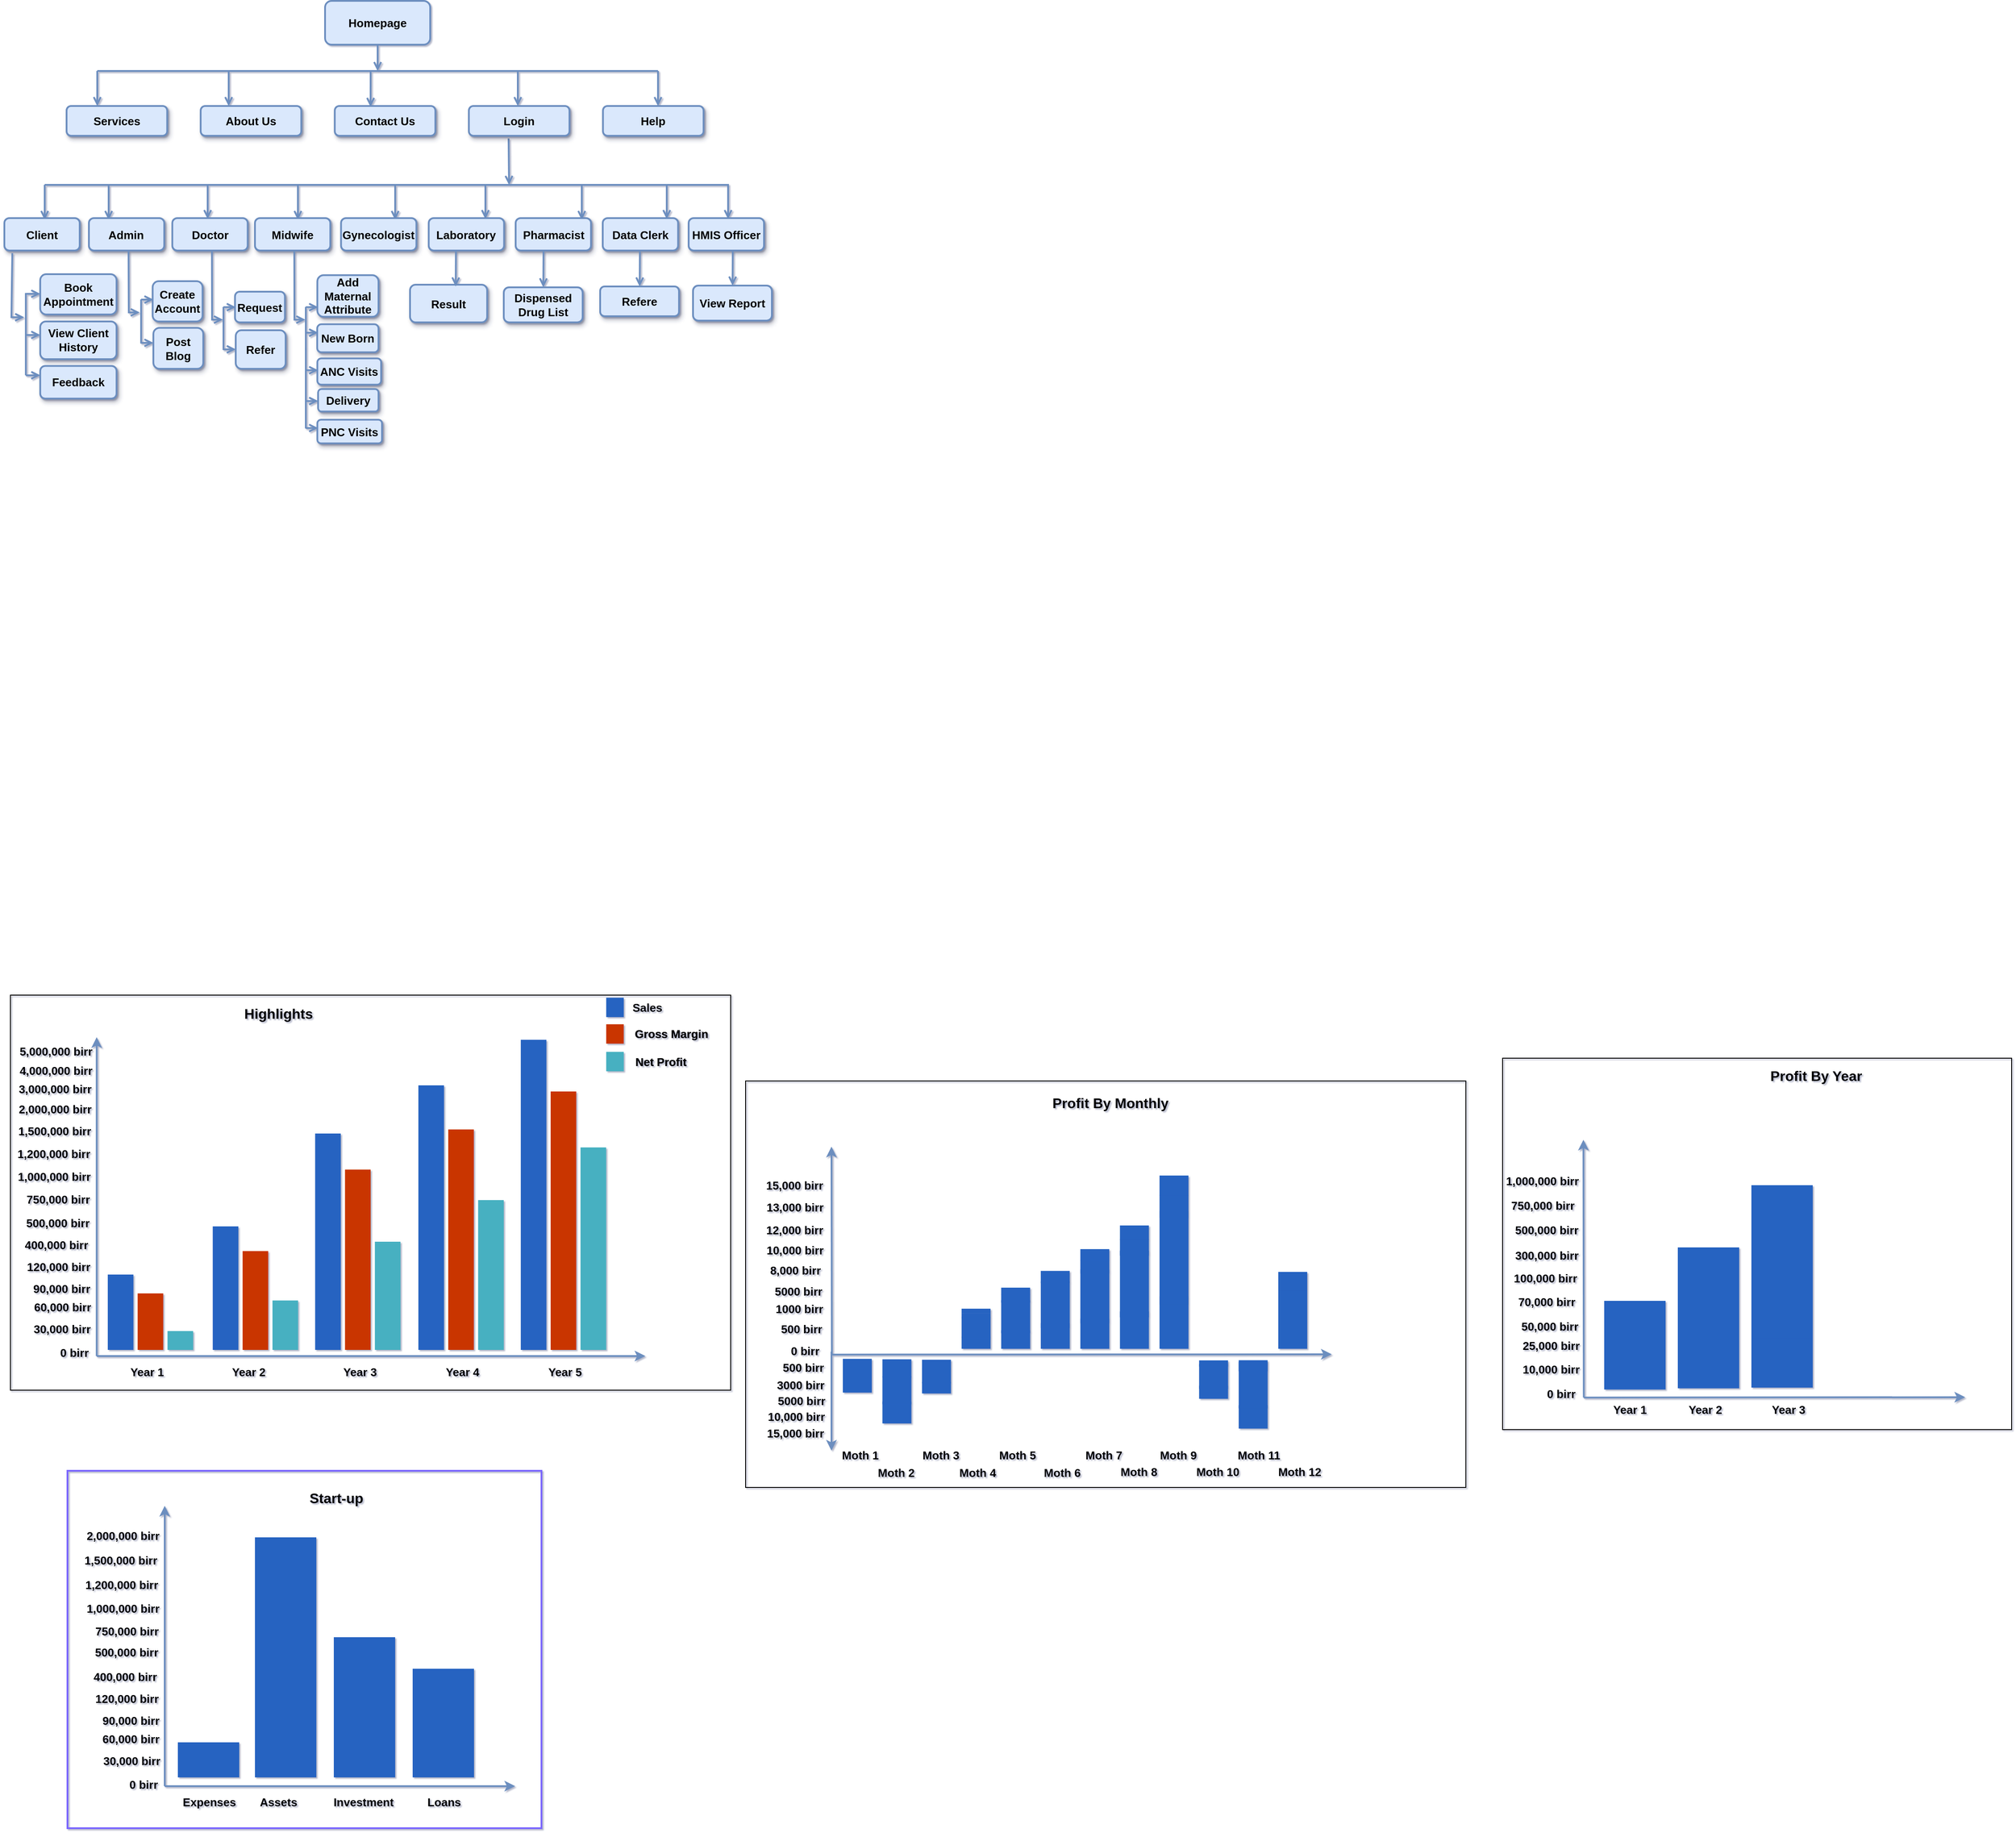 <mxfile version="18.0.4" type="github">
  <diagram id="ThzIVCSQ_q952PgusPZi" name="Page-1">
    <mxGraphModel dx="347" dy="176" grid="0" gridSize="10" guides="0" tooltips="1" connect="0" arrows="0" fold="1" page="1" pageScale="1" pageWidth="850" pageHeight="1100" background="none" math="0" shadow="1">
      <root>
        <mxCell id="0" />
        <mxCell id="1" parent="0" />
        <mxCell id="vm7sEMdp7V4cGfMIUsO3-1" value="Homepage" style="rounded=1;whiteSpace=wrap;html=1;fillColor=#dae8fc;strokeColor=#6c8ebf;glass=0;strokeWidth=2;fontSize=13;fontStyle=1" parent="1" vertex="1">
          <mxGeometry x="380" y="40" width="120" height="50" as="geometry" />
        </mxCell>
        <mxCell id="vm7sEMdp7V4cGfMIUsO3-13" value="" style="endArrow=none;html=1;rounded=0;fillColor=#dae8fc;strokeColor=#6c8ebf;strokeWidth=2;fontSize=13;fontStyle=1" parent="1" edge="1">
          <mxGeometry width="50" height="50" relative="1" as="geometry">
            <mxPoint x="120" y="120" as="sourcePoint" />
            <mxPoint x="760" y="120" as="targetPoint" />
          </mxGeometry>
        </mxCell>
        <mxCell id="vm7sEMdp7V4cGfMIUsO3-14" value="" style="endArrow=open;html=1;rounded=0;strokeWidth=2;exitX=0.5;exitY=1;exitDx=0;exitDy=0;endFill=0;fillColor=#dae8fc;strokeColor=#6c8ebf;fontSize=13;fontStyle=1" parent="1" source="vm7sEMdp7V4cGfMIUsO3-1" edge="1">
          <mxGeometry width="50" height="50" relative="1" as="geometry">
            <mxPoint x="490" y="240" as="sourcePoint" />
            <mxPoint x="440" y="120" as="targetPoint" />
          </mxGeometry>
        </mxCell>
        <mxCell id="vm7sEMdp7V4cGfMIUsO3-15" value="" style="endArrow=open;html=1;rounded=0;strokeWidth=2;endFill=0;fillColor=#dae8fc;strokeColor=#6c8ebf;entryX=0.572;entryY=0.029;entryDx=0;entryDy=0;fontSize=13;fontStyle=1;entryPerimeter=0;" parent="1" edge="1">
          <mxGeometry width="50" height="50" relative="1" as="geometry">
            <mxPoint x="432" y="120" as="sourcePoint" />
            <mxPoint x="431.969" y="160.986" as="targetPoint" />
          </mxGeometry>
        </mxCell>
        <mxCell id="vm7sEMdp7V4cGfMIUsO3-16" value="" style="endArrow=open;html=1;rounded=0;strokeWidth=2;endFill=0;fillColor=#dae8fc;strokeColor=#6c8ebf;entryX=0.5;entryY=0;entryDx=0;entryDy=0;fontSize=13;fontStyle=1" parent="1" edge="1">
          <mxGeometry width="50" height="50" relative="1" as="geometry">
            <mxPoint x="600" y="120" as="sourcePoint" />
            <mxPoint x="600" y="160" as="targetPoint" />
          </mxGeometry>
        </mxCell>
        <mxCell id="vm7sEMdp7V4cGfMIUsO3-17" value="" style="endArrow=open;html=1;rounded=0;strokeWidth=2;endFill=0;fillColor=#dae8fc;strokeColor=#6c8ebf;entryX=0.5;entryY=0;entryDx=0;entryDy=0;fontSize=13;fontStyle=1" parent="1" edge="1">
          <mxGeometry width="50" height="50" relative="1" as="geometry">
            <mxPoint x="270" y="120" as="sourcePoint" />
            <mxPoint x="270" y="160" as="targetPoint" />
          </mxGeometry>
        </mxCell>
        <mxCell id="vm7sEMdp7V4cGfMIUsO3-18" value="" style="endArrow=open;html=1;rounded=0;strokeWidth=2;endFill=0;fillColor=#dae8fc;strokeColor=#6c8ebf;entryX=0.5;entryY=0;entryDx=0;entryDy=0;fontSize=13;fontStyle=1" parent="1" edge="1">
          <mxGeometry width="50" height="50" relative="1" as="geometry">
            <mxPoint x="120" y="120" as="sourcePoint" />
            <mxPoint x="120" y="160" as="targetPoint" />
          </mxGeometry>
        </mxCell>
        <mxCell id="vm7sEMdp7V4cGfMIUsO3-19" value="" style="endArrow=open;html=1;rounded=0;strokeWidth=2;endFill=0;fillColor=#dae8fc;strokeColor=#6c8ebf;entryX=0.5;entryY=0;entryDx=0;entryDy=0;fontSize=13;fontStyle=1" parent="1" edge="1">
          <mxGeometry width="50" height="50" relative="1" as="geometry">
            <mxPoint x="760" y="120" as="sourcePoint" />
            <mxPoint x="760" y="160" as="targetPoint" />
          </mxGeometry>
        </mxCell>
        <mxCell id="vm7sEMdp7V4cGfMIUsO3-31" value="" style="endArrow=open;html=1;rounded=0;strokeWidth=2;endFill=0;fillColor=#dae8fc;strokeColor=#6c8ebf;entryX=0.5;entryY=0;entryDx=0;entryDy=0;fontSize=13;fontStyle=1;exitX=0.395;exitY=1.093;exitDx=0;exitDy=0;exitPerimeter=0;" parent="1" source="vm7sEMdp7V4cGfMIUsO3-8" edge="1">
          <mxGeometry width="50" height="50" relative="1" as="geometry">
            <mxPoint x="590" y="210" as="sourcePoint" />
            <mxPoint x="590" y="250" as="targetPoint" />
          </mxGeometry>
        </mxCell>
        <mxCell id="vm7sEMdp7V4cGfMIUsO3-397" value="" style="group" parent="1" vertex="1" connectable="0">
          <mxGeometry x="86" y="1718" width="541" height="408" as="geometry" />
        </mxCell>
        <mxCell id="vm7sEMdp7V4cGfMIUsO3-347" value="" style="group" parent="vm7sEMdp7V4cGfMIUsO3-397" vertex="1" connectable="0">
          <mxGeometry x="51" y="40" width="460" height="353" as="geometry" />
        </mxCell>
        <mxCell id="vm7sEMdp7V4cGfMIUsO3-348" value="" style="group;strokeWidth=2;fontStyle=1" parent="vm7sEMdp7V4cGfMIUsO3-347" vertex="1" connectable="0">
          <mxGeometry x="60" width="400" height="320" as="geometry" />
        </mxCell>
        <mxCell id="vm7sEMdp7V4cGfMIUsO3-349" value="" style="endArrow=classic;html=1;rounded=0;fontSize=13;strokeWidth=2;fillColor=#dae8fc;strokeColor=#6c8ebf;endFill=1;fontStyle=1" parent="vm7sEMdp7V4cGfMIUsO3-348" edge="1">
          <mxGeometry width="50" height="50" relative="1" as="geometry">
            <mxPoint y="320" as="sourcePoint" />
            <mxPoint x="400" y="320" as="targetPoint" />
          </mxGeometry>
        </mxCell>
        <mxCell id="vm7sEMdp7V4cGfMIUsO3-350" value="" style="endArrow=classic;html=1;rounded=0;fontSize=13;strokeWidth=2;fillColor=#dae8fc;strokeColor=#6c8ebf;endFill=1;fontStyle=1" parent="vm7sEMdp7V4cGfMIUsO3-348" edge="1">
          <mxGeometry width="50" height="50" relative="1" as="geometry">
            <mxPoint y="320" as="sourcePoint" />
            <mxPoint as="targetPoint" />
          </mxGeometry>
        </mxCell>
        <mxCell id="vm7sEMdp7V4cGfMIUsO3-363" value="Expenses" style="text;html=1;strokeColor=none;fillColor=none;align=center;verticalAlign=middle;whiteSpace=wrap;rounded=0;shadow=0;glass=0;sketch=0;fontSize=13;strokeWidth=2;fontStyle=1" parent="vm7sEMdp7V4cGfMIUsO3-347" vertex="1">
          <mxGeometry x="81" y="323" width="60" height="30" as="geometry" />
        </mxCell>
        <mxCell id="vm7sEMdp7V4cGfMIUsO3-364" value="Investment" style="text;html=1;strokeColor=none;fillColor=none;align=center;verticalAlign=middle;whiteSpace=wrap;rounded=0;shadow=0;glass=0;sketch=0;fontSize=13;strokeWidth=2;fontStyle=1" parent="vm7sEMdp7V4cGfMIUsO3-347" vertex="1">
          <mxGeometry x="257" y="323" width="60" height="30" as="geometry" />
        </mxCell>
        <mxCell id="vm7sEMdp7V4cGfMIUsO3-365" value="Loans" style="text;html=1;strokeColor=none;fillColor=none;align=center;verticalAlign=middle;whiteSpace=wrap;rounded=0;shadow=0;glass=0;sketch=0;fontSize=13;strokeWidth=2;fontStyle=1" parent="vm7sEMdp7V4cGfMIUsO3-347" vertex="1">
          <mxGeometry x="349" y="323" width="60" height="30" as="geometry" />
        </mxCell>
        <mxCell id="vm7sEMdp7V4cGfMIUsO3-360" value="" style="fillColor=#2564C1;strokeColor=none;shadow=0;glass=0;sketch=0;fontSize=13;strokeWidth=2;fontStyle=1" parent="vm7sEMdp7V4cGfMIUsO3-347" vertex="1">
          <mxGeometry x="75" y="270" width="70" height="40" as="geometry" />
        </mxCell>
        <mxCell id="vm7sEMdp7V4cGfMIUsO3-356" value="" style="fillColor=#2564C1;strokeColor=none;shadow=0;glass=0;sketch=0;fontSize=13;strokeWidth=2;fontStyle=1" parent="vm7sEMdp7V4cGfMIUsO3-347" vertex="1">
          <mxGeometry x="163" y="36" width="70" height="274" as="geometry" />
        </mxCell>
        <mxCell id="vm7sEMdp7V4cGfMIUsO3-357" value="" style="fillColor=#2564C1;strokeColor=none;shadow=0;glass=0;sketch=0;fontSize=13;strokeWidth=2;fontStyle=1" parent="vm7sEMdp7V4cGfMIUsO3-347" vertex="1">
          <mxGeometry x="253" y="150" width="70" height="160" as="geometry" />
        </mxCell>
        <mxCell id="vm7sEMdp7V4cGfMIUsO3-352" value="" style="fillColor=#2564C1;strokeColor=none;shadow=0;glass=0;sketch=0;fontSize=13;strokeWidth=2;fontStyle=1" parent="vm7sEMdp7V4cGfMIUsO3-347" vertex="1">
          <mxGeometry x="343" y="186" width="70" height="124" as="geometry" />
        </mxCell>
        <mxCell id="vm7sEMdp7V4cGfMIUsO3-379" value="Start-up" style="text;html=1;strokeColor=none;fillColor=none;align=center;verticalAlign=middle;whiteSpace=wrap;rounded=0;shadow=0;glass=0;sketch=0;fontSize=16;fontStyle=1" parent="vm7sEMdp7V4cGfMIUsO3-397" vertex="1">
          <mxGeometry x="258" y="16" width="98" height="30" as="geometry" />
        </mxCell>
        <mxCell id="vm7sEMdp7V4cGfMIUsO3-380" value="Assets" style="text;html=1;strokeColor=none;fillColor=none;align=center;verticalAlign=middle;whiteSpace=wrap;rounded=0;shadow=0;glass=0;sketch=0;fontSize=13;strokeWidth=2;fontStyle=1" parent="vm7sEMdp7V4cGfMIUsO3-397" vertex="1">
          <mxGeometry x="211" y="363" width="60" height="30" as="geometry" />
        </mxCell>
        <mxCell id="vm7sEMdp7V4cGfMIUsO3-381" value="" style="rounded=0;whiteSpace=wrap;html=1;shadow=0;glass=0;sketch=0;fontSize=16;strokeColor=#7A66FF;strokeWidth=2;fillColor=none;gradientColor=none;" parent="vm7sEMdp7V4cGfMIUsO3-397" vertex="1">
          <mxGeometry width="541" height="408" as="geometry" />
        </mxCell>
        <mxCell id="vm7sEMdp7V4cGfMIUsO3-382" value="" style="group" parent="vm7sEMdp7V4cGfMIUsO3-397" vertex="1" connectable="0">
          <mxGeometry x="46" y="57" width="76" height="317" as="geometry" />
        </mxCell>
        <mxCell id="vm7sEMdp7V4cGfMIUsO3-383" value="0 birr" style="text;html=1;strokeColor=none;fillColor=none;align=center;verticalAlign=middle;whiteSpace=wrap;rounded=0;shadow=0;glass=0;sketch=0;fontSize=13;strokeWidth=2;fontStyle=1" parent="vm7sEMdp7V4cGfMIUsO3-382" vertex="1">
          <mxGeometry x="5.846" y="284.093" width="70.154" height="32.907" as="geometry" />
        </mxCell>
        <mxCell id="vm7sEMdp7V4cGfMIUsO3-384" value="30,000 birr" style="text;html=1;strokeColor=none;fillColor=none;align=center;verticalAlign=middle;whiteSpace=wrap;rounded=0;shadow=0;glass=0;sketch=0;fontSize=13;strokeWidth=2;fontStyle=1" parent="vm7sEMdp7V4cGfMIUsO3-382" vertex="1">
          <mxGeometry x="-16.369" y="257.77" width="86.523" height="32.91" as="geometry" />
        </mxCell>
        <mxCell id="vm7sEMdp7V4cGfMIUsO3-385" value="60,000 birr" style="text;html=1;strokeColor=none;fillColor=none;align=center;verticalAlign=middle;whiteSpace=wrap;rounded=0;shadow=0;glass=0;sketch=0;fontSize=13;strokeWidth=2;fontStyle=1" parent="vm7sEMdp7V4cGfMIUsO3-382" vertex="1">
          <mxGeometry x="-18.708" y="232.54" width="91.2" height="32.91" as="geometry" />
        </mxCell>
        <mxCell id="vm7sEMdp7V4cGfMIUsO3-386" value="90,000 birr" style="text;html=1;strokeColor=none;fillColor=none;align=center;verticalAlign=middle;whiteSpace=wrap;rounded=0;shadow=0;glass=0;sketch=0;fontSize=13;strokeWidth=2;fontStyle=1" parent="vm7sEMdp7V4cGfMIUsO3-382" vertex="1">
          <mxGeometry x="-23.385" y="211.7" width="99.385" height="32.91" as="geometry" />
        </mxCell>
        <mxCell id="vm7sEMdp7V4cGfMIUsO3-387" value="120,000 birr" style="text;html=1;strokeColor=none;fillColor=none;align=center;verticalAlign=middle;whiteSpace=wrap;rounded=0;shadow=0;glass=0;sketch=0;fontSize=13;strokeWidth=2;fontStyle=1" parent="vm7sEMdp7V4cGfMIUsO3-382" vertex="1">
          <mxGeometry x="-26.892" y="186.47" width="98.215" height="32.91" as="geometry" />
        </mxCell>
        <mxCell id="vm7sEMdp7V4cGfMIUsO3-388" value="400,000 birr" style="text;html=1;strokeColor=none;fillColor=none;align=center;verticalAlign=middle;whiteSpace=wrap;rounded=0;shadow=0;glass=0;sketch=0;fontSize=13;strokeWidth=2;fontStyle=1" parent="vm7sEMdp7V4cGfMIUsO3-382" vertex="1">
          <mxGeometry x="-31.569" y="161.24" width="104.062" height="32.91" as="geometry" />
        </mxCell>
        <mxCell id="vm7sEMdp7V4cGfMIUsO3-389" value="&amp;nbsp; 500,000 birr" style="text;html=1;strokeColor=none;fillColor=none;align=center;verticalAlign=middle;whiteSpace=wrap;rounded=0;shadow=0;glass=0;sketch=0;fontSize=13;strokeWidth=2;fontStyle=1" parent="vm7sEMdp7V4cGfMIUsO3-382" vertex="1">
          <mxGeometry x="-33.908" y="133.82" width="104.062" height="32.91" as="geometry" />
        </mxCell>
        <mxCell id="vm7sEMdp7V4cGfMIUsO3-390" value="750,000 birr" style="text;html=1;strokeColor=none;fillColor=none;align=center;verticalAlign=middle;whiteSpace=wrap;rounded=0;shadow=0;glass=0;sketch=0;fontSize=13;strokeWidth=2;fontStyle=1" parent="vm7sEMdp7V4cGfMIUsO3-382" vertex="1">
          <mxGeometry x="-25.723" y="109.69" width="95.877" height="32.91" as="geometry" />
        </mxCell>
        <mxCell id="vm7sEMdp7V4cGfMIUsO3-391" value="1,000,000 birr" style="text;html=1;strokeColor=none;fillColor=none;align=center;verticalAlign=middle;whiteSpace=wrap;rounded=0;shadow=0;glass=0;sketch=0;fontSize=13;strokeWidth=2;fontStyle=1" parent="vm7sEMdp7V4cGfMIUsO3-382" vertex="1">
          <mxGeometry x="-37.415" y="83.36" width="108.738" height="32.91" as="geometry" />
        </mxCell>
        <mxCell id="vm7sEMdp7V4cGfMIUsO3-392" value="1,200,000 birr" style="text;html=1;strokeColor=none;fillColor=none;align=center;verticalAlign=middle;whiteSpace=wrap;rounded=0;shadow=0;glass=0;sketch=0;fontSize=13;strokeWidth=2;fontStyle=1" parent="vm7sEMdp7V4cGfMIUsO3-382" vertex="1">
          <mxGeometry x="-38.585" y="56.13" width="109.908" height="32.91" as="geometry" />
        </mxCell>
        <mxCell id="vm7sEMdp7V4cGfMIUsO3-393" value="2,000,000 birr" style="text;html=1;strokeColor=none;fillColor=none;align=center;verticalAlign=middle;whiteSpace=wrap;rounded=0;shadow=0;glass=0;sketch=0;fontSize=13;strokeWidth=2;fontStyle=1" parent="vm7sEMdp7V4cGfMIUsO3-382" vertex="1">
          <mxGeometry x="-35.077" y="1" width="105.231" height="32.91" as="geometry" />
        </mxCell>
        <mxCell id="vm7sEMdp7V4cGfMIUsO3-394" value="1,500,000 birr" style="text;html=1;strokeColor=none;fillColor=none;align=center;verticalAlign=middle;whiteSpace=wrap;rounded=0;shadow=0;glass=0;sketch=0;fontSize=13;strokeWidth=2;fontStyle=1" parent="vm7sEMdp7V4cGfMIUsO3-382" vertex="1">
          <mxGeometry x="-40.923" y="28.52" width="112.246" height="32.91" as="geometry" />
        </mxCell>
        <mxCell id="vm7sEMdp7V4cGfMIUsO3-414" value="" style="group;strokeColor=default;" parent="1" vertex="1" connectable="0">
          <mxGeometry x="20.92" y="1175" width="822.08" height="451" as="geometry" />
        </mxCell>
        <mxCell id="vm7sEMdp7V4cGfMIUsO3-331" value="" style="group;strokeWidth=2;fontStyle=1" parent="vm7sEMdp7V4cGfMIUsO3-414" vertex="1" connectable="0">
          <mxGeometry x="678.911" y="-1" width="121.742" height="91.83" as="geometry" />
        </mxCell>
        <mxCell id="vm7sEMdp7V4cGfMIUsO3-318" value="" style="fillColor=#46B0C1;strokeColor=none;shadow=0;glass=0;sketch=0;fontSize=13;strokeWidth=2;rotation=90;fontStyle=1" parent="vm7sEMdp7V4cGfMIUsO3-331" vertex="1">
          <mxGeometry y="66.831" width="22.135" height="19.999" as="geometry" />
        </mxCell>
        <mxCell id="vm7sEMdp7V4cGfMIUsO3-316" value="" style="fillColor=#2564C1;strokeColor=none;shadow=0;glass=0;sketch=0;fontSize=13;strokeWidth=2;rotation=90;fontStyle=1" parent="vm7sEMdp7V4cGfMIUsO3-331" vertex="1">
          <mxGeometry y="5.0" width="22.135" height="19.999" as="geometry" />
        </mxCell>
        <mxCell id="vm7sEMdp7V4cGfMIUsO3-317" value="" style="fillColor=#C93600;strokeColor=none;shadow=0;glass=0;sketch=0;fontSize=13;strokeWidth=2;rotation=90;fontStyle=1" parent="vm7sEMdp7V4cGfMIUsO3-331" vertex="1">
          <mxGeometry y="35.332" width="22.135" height="19.999" as="geometry" />
        </mxCell>
        <mxCell id="vm7sEMdp7V4cGfMIUsO3-323" value="Sales" style="text;html=1;strokeColor=none;fillColor=none;align=center;verticalAlign=middle;whiteSpace=wrap;rounded=0;shadow=0;glass=0;sketch=0;fontSize=13;strokeWidth=2;fontStyle=1" parent="vm7sEMdp7V4cGfMIUsO3-331" vertex="1">
          <mxGeometry x="15.494" width="66.405" height="29.999" as="geometry" />
        </mxCell>
        <mxCell id="vm7sEMdp7V4cGfMIUsO3-324" value="Gross Margin" style="text;html=1;strokeColor=none;fillColor=none;align=center;verticalAlign=middle;whiteSpace=wrap;rounded=0;shadow=0;glass=0;sketch=0;fontSize=13;strokeWidth=2;fontStyle=1" parent="vm7sEMdp7V4cGfMIUsO3-331" vertex="1">
          <mxGeometry x="28.775" y="30.332" width="92.967" height="29.999" as="geometry" />
        </mxCell>
        <mxCell id="vm7sEMdp7V4cGfMIUsO3-325" value="Net Profit" style="text;html=1;strokeColor=none;fillColor=none;align=center;verticalAlign=middle;whiteSpace=wrap;rounded=0;shadow=0;glass=0;sketch=0;fontSize=13;strokeWidth=2;fontStyle=1" parent="vm7sEMdp7V4cGfMIUsO3-331" vertex="1">
          <mxGeometry x="25.455" y="61.831" width="77.472" height="29.999" as="geometry" />
        </mxCell>
        <mxCell id="vm7sEMdp7V4cGfMIUsO3-326" value="Net Profit" style="text;html=1;strokeColor=none;fillColor=none;align=center;verticalAlign=middle;whiteSpace=wrap;rounded=0;shadow=0;glass=0;sketch=0;fontSize=13;strokeWidth=2;fontStyle=1" parent="vm7sEMdp7V4cGfMIUsO3-331" vertex="1">
          <mxGeometry x="25.455" y="61.831" width="77.472" height="29.999" as="geometry" />
        </mxCell>
        <mxCell id="vm7sEMdp7V4cGfMIUsO3-327" value="Gross Margin" style="text;html=1;strokeColor=none;fillColor=none;align=center;verticalAlign=middle;whiteSpace=wrap;rounded=0;shadow=0;glass=0;sketch=0;fontSize=13;strokeWidth=2;fontStyle=1" parent="vm7sEMdp7V4cGfMIUsO3-331" vertex="1">
          <mxGeometry x="28.775" y="30.332" width="92.967" height="29.999" as="geometry" />
        </mxCell>
        <mxCell id="vm7sEMdp7V4cGfMIUsO3-345" value="Highlights" style="text;html=1;strokeColor=none;fillColor=none;align=center;verticalAlign=middle;whiteSpace=wrap;rounded=0;shadow=0;glass=0;sketch=0;fontSize=16;fontStyle=1" parent="vm7sEMdp7V4cGfMIUsO3-414" vertex="1">
          <mxGeometry x="276.674" y="6" width="58.436" height="30" as="geometry" />
        </mxCell>
        <mxCell id="vm7sEMdp7V4cGfMIUsO3-346" value="" style="group" parent="vm7sEMdp7V4cGfMIUsO3-414" vertex="1" connectable="0">
          <mxGeometry x="40.006" y="92" width="692.471" height="359" as="geometry" />
        </mxCell>
        <mxCell id="vm7sEMdp7V4cGfMIUsO3-320" value="" style="group;strokeWidth=2;fontStyle=1" parent="vm7sEMdp7V4cGfMIUsO3-346" vertex="1" connectable="0">
          <mxGeometry x="307.765" y="33" width="384.706" height="326" as="geometry" />
        </mxCell>
        <mxCell id="vm7sEMdp7V4cGfMIUsO3-400" value="" style="group" parent="vm7sEMdp7V4cGfMIUsO3-320" vertex="1" connectable="0">
          <mxGeometry y="33" width="97.394" height="247" as="geometry" />
        </mxCell>
        <mxCell id="vm7sEMdp7V4cGfMIUsO3-309" value="" style="fillColor=#2564C1;strokeColor=none;shadow=0;glass=0;sketch=0;fontSize=13;strokeWidth=2;fontStyle=1" parent="vm7sEMdp7V4cGfMIUsO3-400" vertex="1">
          <mxGeometry width="29.218" height="247" as="geometry" />
        </mxCell>
        <mxCell id="vm7sEMdp7V4cGfMIUsO3-310" value="" style="fillColor=#C93600;strokeColor=none;shadow=0;glass=0;sketch=0;fontSize=13;strokeWidth=2;fontStyle=1" parent="vm7sEMdp7V4cGfMIUsO3-400" vertex="1">
          <mxGeometry x="34.088" y="41.167" width="29.218" height="205.833" as="geometry" />
        </mxCell>
        <mxCell id="vm7sEMdp7V4cGfMIUsO3-311" value="" style="fillColor=#46B0C1;strokeColor=none;shadow=0;glass=0;sketch=0;fontSize=13;strokeWidth=2;fontStyle=1" parent="vm7sEMdp7V4cGfMIUsO3-400" vertex="1">
          <mxGeometry x="68.176" y="123.5" width="29.218" height="123.5" as="geometry" />
        </mxCell>
        <mxCell id="vm7sEMdp7V4cGfMIUsO3-321" value="" style="group;strokeWidth=2;fontStyle=1" parent="vm7sEMdp7V4cGfMIUsO3-346" vertex="1" connectable="0">
          <mxGeometry x="190.892" y="172" width="97.394" height="141" as="geometry" />
        </mxCell>
        <mxCell id="vm7sEMdp7V4cGfMIUsO3-306" value="" style="fillColor=#2564C1;strokeColor=none;shadow=0;glass=0;sketch=0;fontSize=13;strokeWidth=2;fontStyle=1" parent="vm7sEMdp7V4cGfMIUsO3-321" vertex="1">
          <mxGeometry width="29.218" height="141" as="geometry" />
        </mxCell>
        <mxCell id="vm7sEMdp7V4cGfMIUsO3-307" value="" style="fillColor=#C93600;strokeColor=none;shadow=0;glass=0;sketch=0;fontSize=13;strokeWidth=2;fontStyle=1" parent="vm7sEMdp7V4cGfMIUsO3-321" vertex="1">
          <mxGeometry x="34.088" y="28.2" width="29.218" height="112.8" as="geometry" />
        </mxCell>
        <mxCell id="vm7sEMdp7V4cGfMIUsO3-308" value="" style="fillColor=#46B0C1;strokeColor=none;shadow=0;glass=0;sketch=0;fontSize=13;strokeWidth=2;fontStyle=1" parent="vm7sEMdp7V4cGfMIUsO3-321" vertex="1">
          <mxGeometry x="68.176" y="84.6" width="29.218" height="56.4" as="geometry" />
        </mxCell>
        <mxCell id="vm7sEMdp7V4cGfMIUsO3-322" value="" style="group;strokeWidth=2;fontStyle=1" parent="vm7sEMdp7V4cGfMIUsO3-346" vertex="1" connectable="0">
          <mxGeometry x="71.098" y="227" width="97.394" height="86" as="geometry" />
        </mxCell>
        <mxCell id="vm7sEMdp7V4cGfMIUsO3-289" value="" style="fillColor=#2564C1;strokeColor=none;shadow=0;glass=0;sketch=0;fontSize=13;strokeWidth=2;fontStyle=1" parent="vm7sEMdp7V4cGfMIUsO3-322" vertex="1">
          <mxGeometry width="29.218" height="86" as="geometry" />
        </mxCell>
        <mxCell id="vm7sEMdp7V4cGfMIUsO3-292" value="" style="fillColor=#C93600;strokeColor=none;shadow=0;glass=0;sketch=0;fontSize=13;strokeWidth=2;fontStyle=1" parent="vm7sEMdp7V4cGfMIUsO3-322" vertex="1">
          <mxGeometry x="34.088" y="21.5" width="29.218" height="64.5" as="geometry" />
        </mxCell>
        <mxCell id="vm7sEMdp7V4cGfMIUsO3-295" value="" style="fillColor=#46B0C1;strokeColor=none;shadow=0;glass=0;sketch=0;fontSize=13;strokeWidth=2;fontStyle=1" parent="vm7sEMdp7V4cGfMIUsO3-322" vertex="1">
          <mxGeometry x="68.176" y="64.5" width="29.218" height="21.5" as="geometry" />
        </mxCell>
        <mxCell id="vm7sEMdp7V4cGfMIUsO3-344" value="" style="group" parent="vm7sEMdp7V4cGfMIUsO3-346" vertex="1" connectable="0">
          <mxGeometry x="-6.818" y="15" width="74.019" height="317" as="geometry" />
        </mxCell>
        <mxCell id="cOctHdG3inzITYNP2mBV-232" value="" style="group" parent="vm7sEMdp7V4cGfMIUsO3-344" vertex="1" connectable="0">
          <mxGeometry x="-37.579" y="7" width="111.599" height="310" as="geometry" />
        </mxCell>
        <mxCell id="vm7sEMdp7V4cGfMIUsO3-332" value="0 birr" style="text;html=1;strokeColor=none;fillColor=none;align=center;verticalAlign=middle;whiteSpace=wrap;rounded=0;shadow=0;glass=0;sketch=0;fontSize=13;strokeWidth=2;fontStyle=1" parent="cOctHdG3inzITYNP2mBV-232" vertex="1">
          <mxGeometry x="43.273" y="277.093" width="68.326" height="32.907" as="geometry" />
        </mxCell>
        <mxCell id="vm7sEMdp7V4cGfMIUsO3-333" value="30,000 birr" style="text;html=1;strokeColor=none;fillColor=none;align=center;verticalAlign=middle;whiteSpace=wrap;rounded=0;shadow=0;glass=0;sketch=0;fontSize=13;strokeWidth=2;fontStyle=1" parent="cOctHdG3inzITYNP2mBV-232" vertex="1">
          <mxGeometry x="21.636" y="250.77" width="84.268" height="32.91" as="geometry" />
        </mxCell>
        <mxCell id="vm7sEMdp7V4cGfMIUsO3-334" value="60,000 birr" style="text;html=1;strokeColor=none;fillColor=none;align=center;verticalAlign=middle;whiteSpace=wrap;rounded=0;shadow=0;glass=0;sketch=0;fontSize=13;strokeWidth=2;fontStyle=1" parent="cOctHdG3inzITYNP2mBV-232" vertex="1">
          <mxGeometry x="19.359" y="225.54" width="88.823" height="32.91" as="geometry" />
        </mxCell>
        <mxCell id="vm7sEMdp7V4cGfMIUsO3-335" value="90,000 birr" style="text;html=1;strokeColor=none;fillColor=none;align=center;verticalAlign=middle;whiteSpace=wrap;rounded=0;shadow=0;glass=0;sketch=0;fontSize=13;strokeWidth=2;fontStyle=1" parent="cOctHdG3inzITYNP2mBV-232" vertex="1">
          <mxGeometry x="14.804" y="204.7" width="96.795" height="32.91" as="geometry" />
        </mxCell>
        <mxCell id="vm7sEMdp7V4cGfMIUsO3-336" value="120,000 birr" style="text;html=1;strokeColor=none;fillColor=none;align=center;verticalAlign=middle;whiteSpace=wrap;rounded=0;shadow=0;glass=0;sketch=0;fontSize=13;strokeWidth=2;fontStyle=1" parent="cOctHdG3inzITYNP2mBV-232" vertex="1">
          <mxGeometry x="11.388" y="179.47" width="95.656" height="32.91" as="geometry" />
        </mxCell>
        <mxCell id="vm7sEMdp7V4cGfMIUsO3-337" value="400,000 birr" style="text;html=1;strokeColor=none;fillColor=none;align=center;verticalAlign=middle;whiteSpace=wrap;rounded=0;shadow=0;glass=0;sketch=0;fontSize=13;strokeWidth=2;fontStyle=1" parent="cOctHdG3inzITYNP2mBV-232" vertex="1">
          <mxGeometry x="6.833" y="154.24" width="101.35" height="32.91" as="geometry" />
        </mxCell>
        <mxCell id="vm7sEMdp7V4cGfMIUsO3-338" value="&amp;nbsp; 500,000 birr" style="text;html=1;strokeColor=none;fillColor=none;align=center;verticalAlign=middle;whiteSpace=wrap;rounded=0;shadow=0;glass=0;sketch=0;fontSize=13;strokeWidth=2;fontStyle=1" parent="cOctHdG3inzITYNP2mBV-232" vertex="1">
          <mxGeometry x="4.555" y="129.82" width="101.35" height="32.91" as="geometry" />
        </mxCell>
        <mxCell id="vm7sEMdp7V4cGfMIUsO3-339" value="750,000 birr" style="text;html=1;strokeColor=none;fillColor=none;align=center;verticalAlign=middle;whiteSpace=wrap;rounded=0;shadow=0;glass=0;sketch=0;fontSize=13;strokeWidth=2;fontStyle=1" parent="cOctHdG3inzITYNP2mBV-232" vertex="1">
          <mxGeometry x="12.526" y="102.69" width="93.378" height="32.91" as="geometry" />
        </mxCell>
        <mxCell id="vm7sEMdp7V4cGfMIUsO3-340" value="1,000,000 birr" style="text;html=1;strokeColor=none;fillColor=none;align=center;verticalAlign=middle;whiteSpace=wrap;rounded=0;shadow=0;glass=0;sketch=0;fontSize=13;strokeWidth=2;fontStyle=1" parent="cOctHdG3inzITYNP2mBV-232" vertex="1">
          <mxGeometry x="1.139" y="76.36" width="105.905" height="32.91" as="geometry" />
        </mxCell>
        <mxCell id="vm7sEMdp7V4cGfMIUsO3-341" value="1,200,000 birr" style="text;html=1;strokeColor=none;fillColor=none;align=center;verticalAlign=middle;whiteSpace=wrap;rounded=0;shadow=0;glass=0;sketch=0;fontSize=13;strokeWidth=2;fontStyle=1" parent="cOctHdG3inzITYNP2mBV-232" vertex="1">
          <mxGeometry y="50.13" width="107.043" height="32.91" as="geometry" />
        </mxCell>
        <mxCell id="vm7sEMdp7V4cGfMIUsO3-342" value="2,000,000 birr" style="text;html=1;strokeColor=none;fillColor=none;align=center;verticalAlign=middle;whiteSpace=wrap;rounded=0;shadow=0;glass=0;sketch=0;fontSize=13;strokeWidth=2;fontStyle=1" parent="cOctHdG3inzITYNP2mBV-232" vertex="1">
          <mxGeometry x="4.39" width="102.488" height="32.91" as="geometry" />
        </mxCell>
        <mxCell id="vm7sEMdp7V4cGfMIUsO3-343" value="1,500,000 birr" style="text;html=1;strokeColor=none;fillColor=none;align=center;verticalAlign=middle;whiteSpace=wrap;rounded=0;shadow=0;glass=0;sketch=0;fontSize=13;strokeWidth=2;fontStyle=1" parent="cOctHdG3inzITYNP2mBV-232" vertex="1">
          <mxGeometry x="0.644" y="24.52" width="109.321" height="32.91" as="geometry" />
        </mxCell>
        <mxCell id="vm7sEMdp7V4cGfMIUsO3-312" value="" style="endArrow=classic;html=1;rounded=0;fontSize=13;strokeWidth=2;fillColor=#dae8fc;strokeColor=#6c8ebf;endFill=1;fontStyle=1" parent="vm7sEMdp7V4cGfMIUsO3-346" edge="1">
          <mxGeometry width="50" height="50" relative="1" as="geometry">
            <mxPoint x="58.436" y="320" as="sourcePoint" />
            <mxPoint x="684.68" y="320" as="targetPoint" />
          </mxGeometry>
        </mxCell>
        <mxCell id="vm7sEMdp7V4cGfMIUsO3-313" value="" style="endArrow=classic;html=1;rounded=0;fontSize=13;strokeWidth=2;fillColor=#dae8fc;strokeColor=#6c8ebf;endFill=1;fontStyle=1" parent="vm7sEMdp7V4cGfMIUsO3-346" edge="1">
          <mxGeometry width="50" height="50" relative="1" as="geometry">
            <mxPoint x="58.436" y="320" as="sourcePoint" />
            <mxPoint x="58.436" y="-44" as="targetPoint" />
          </mxGeometry>
        </mxCell>
        <mxCell id="cOctHdG3inzITYNP2mBV-227" value="" style="group" parent="vm7sEMdp7V4cGfMIUsO3-346" vertex="1" connectable="0">
          <mxGeometry x="86.681" y="323" width="301.921" height="30" as="geometry" />
        </mxCell>
        <mxCell id="vm7sEMdp7V4cGfMIUsO3-328" value="Year 1" style="text;html=1;strokeColor=none;fillColor=none;align=center;verticalAlign=middle;whiteSpace=wrap;rounded=0;shadow=0;glass=0;sketch=0;fontSize=13;strokeWidth=2;fontStyle=1" parent="cOctHdG3inzITYNP2mBV-227" vertex="1">
          <mxGeometry width="58.436" height="30" as="geometry" />
        </mxCell>
        <mxCell id="vm7sEMdp7V4cGfMIUsO3-329" value="Year 2" style="text;html=1;strokeColor=none;fillColor=none;align=center;verticalAlign=middle;whiteSpace=wrap;rounded=0;shadow=0;glass=0;sketch=0;fontSize=13;strokeWidth=2;fontStyle=1" parent="cOctHdG3inzITYNP2mBV-227" vertex="1">
          <mxGeometry x="115.899" width="58.436" height="30" as="geometry" />
        </mxCell>
        <mxCell id="vm7sEMdp7V4cGfMIUsO3-330" value="Year 3" style="text;html=1;strokeColor=none;fillColor=none;align=center;verticalAlign=middle;whiteSpace=wrap;rounded=0;shadow=0;glass=0;sketch=0;fontSize=13;strokeWidth=2;fontStyle=1" parent="cOctHdG3inzITYNP2mBV-227" vertex="1">
          <mxGeometry x="243.485" width="58.436" height="30" as="geometry" />
        </mxCell>
        <mxCell id="vm7sEMdp7V4cGfMIUsO3-401" value="" style="group" parent="vm7sEMdp7V4cGfMIUsO3-414" vertex="1" connectable="0">
          <mxGeometry x="465.618" y="103" width="97.394" height="302" as="geometry" />
        </mxCell>
        <mxCell id="vm7sEMdp7V4cGfMIUsO3-402" value="" style="fillColor=#2564C1;strokeColor=none;shadow=0;glass=0;sketch=0;fontSize=13;strokeWidth=2;fontStyle=1" parent="vm7sEMdp7V4cGfMIUsO3-401" vertex="1">
          <mxGeometry width="29.218" height="302" as="geometry" />
        </mxCell>
        <mxCell id="vm7sEMdp7V4cGfMIUsO3-403" value="" style="fillColor=#C93600;strokeColor=none;shadow=0;glass=0;sketch=0;fontSize=13;strokeWidth=2;fontStyle=1" parent="vm7sEMdp7V4cGfMIUsO3-401" vertex="1">
          <mxGeometry x="34.088" y="50.333" width="29.218" height="251.667" as="geometry" />
        </mxCell>
        <mxCell id="vm7sEMdp7V4cGfMIUsO3-404" value="" style="fillColor=#46B0C1;strokeColor=none;shadow=0;glass=0;sketch=0;fontSize=13;strokeWidth=2;fontStyle=1" parent="vm7sEMdp7V4cGfMIUsO3-401" vertex="1">
          <mxGeometry x="68.176" y="131" width="29.218" height="171" as="geometry" />
        </mxCell>
        <mxCell id="vm7sEMdp7V4cGfMIUsO3-405" value="" style="group" parent="vm7sEMdp7V4cGfMIUsO3-414" vertex="1" connectable="0">
          <mxGeometry x="582.491" y="51" width="97.394" height="354" as="geometry" />
        </mxCell>
        <mxCell id="vm7sEMdp7V4cGfMIUsO3-406" value="" style="fillColor=#2564C1;strokeColor=none;shadow=0;glass=0;sketch=0;fontSize=13;strokeWidth=2;fontStyle=1" parent="vm7sEMdp7V4cGfMIUsO3-405" vertex="1">
          <mxGeometry width="29.218" height="354" as="geometry" />
        </mxCell>
        <mxCell id="vm7sEMdp7V4cGfMIUsO3-407" value="" style="fillColor=#C93600;strokeColor=none;shadow=0;glass=0;sketch=0;fontSize=13;strokeWidth=2;fontStyle=1" parent="vm7sEMdp7V4cGfMIUsO3-405" vertex="1">
          <mxGeometry x="34.088" y="59.0" width="29.218" height="295" as="geometry" />
        </mxCell>
        <mxCell id="vm7sEMdp7V4cGfMIUsO3-408" value="" style="fillColor=#46B0C1;strokeColor=none;shadow=0;glass=0;sketch=0;fontSize=13;strokeWidth=2;fontStyle=1" parent="vm7sEMdp7V4cGfMIUsO3-405" vertex="1">
          <mxGeometry x="68.176" y="122.859" width="29.218" height="231.141" as="geometry" />
        </mxCell>
        <mxCell id="vm7sEMdp7V4cGfMIUsO3-409" value="3,000,000 birr" style="text;html=1;strokeColor=none;fillColor=none;align=center;verticalAlign=middle;whiteSpace=wrap;rounded=0;shadow=0;glass=0;sketch=0;fontSize=13;strokeWidth=2;fontStyle=1" parent="vm7sEMdp7V4cGfMIUsO3-414" vertex="1">
          <mxGeometry y="91" width="102.488" height="32.91" as="geometry" />
        </mxCell>
        <mxCell id="vm7sEMdp7V4cGfMIUsO3-410" value="4,000,000 birr" style="text;html=1;strokeColor=none;fillColor=none;align=center;verticalAlign=middle;whiteSpace=wrap;rounded=0;shadow=0;glass=0;sketch=0;fontSize=13;strokeWidth=2;fontStyle=1" parent="vm7sEMdp7V4cGfMIUsO3-414" vertex="1">
          <mxGeometry x="0.974" y="70" width="102.488" height="32.91" as="geometry" />
        </mxCell>
        <mxCell id="vm7sEMdp7V4cGfMIUsO3-411" value="5,000,000 birr" style="text;html=1;strokeColor=none;fillColor=none;align=center;verticalAlign=middle;whiteSpace=wrap;rounded=0;shadow=0;glass=0;sketch=0;fontSize=13;strokeWidth=2;fontStyle=1" parent="vm7sEMdp7V4cGfMIUsO3-414" vertex="1">
          <mxGeometry x="0.974" y="48" width="102.488" height="32.91" as="geometry" />
        </mxCell>
        <mxCell id="vm7sEMdp7V4cGfMIUsO3-412" value="Year 4" style="text;html=1;strokeColor=none;fillColor=none;align=center;verticalAlign=middle;whiteSpace=wrap;rounded=0;shadow=0;glass=0;sketch=0;fontSize=13;strokeWidth=2;fontStyle=1" parent="vm7sEMdp7V4cGfMIUsO3-414" vertex="1">
          <mxGeometry x="487.045" y="415" width="58.436" height="30" as="geometry" />
        </mxCell>
        <mxCell id="vm7sEMdp7V4cGfMIUsO3-413" value="Year 5" style="text;html=1;strokeColor=none;fillColor=none;align=center;verticalAlign=middle;whiteSpace=wrap;rounded=0;shadow=0;glass=0;sketch=0;fontSize=13;strokeWidth=2;fontStyle=1" parent="vm7sEMdp7V4cGfMIUsO3-414" vertex="1">
          <mxGeometry x="603.918" y="415" width="58.436" height="30" as="geometry" />
        </mxCell>
        <mxCell id="cOctHdG3inzITYNP2mBV-140" value="" style="group;strokeColor=default;container=0;" parent="1" vertex="1" connectable="0">
          <mxGeometry x="1724" y="1247" width="581" height="424" as="geometry" />
        </mxCell>
        <mxCell id="cOctHdG3inzITYNP2mBV-141" value="Profit By Year" style="text;html=1;strokeColor=none;fillColor=none;align=center;verticalAlign=middle;whiteSpace=wrap;rounded=0;shadow=0;glass=0;sketch=0;fontSize=16;fontStyle=1" parent="1" vertex="1">
          <mxGeometry x="1984.49" y="1252.64" width="195.51" height="28.2" as="geometry" />
        </mxCell>
        <mxCell id="cOctHdG3inzITYNP2mBV-154" value="" style="endArrow=classic;html=1;rounded=0;fontSize=13;strokeWidth=2;fillColor=#dae8fc;strokeColor=#6c8ebf;endFill=1;fontStyle=1" parent="1" edge="1">
          <mxGeometry width="50" height="50" relative="1" as="geometry">
            <mxPoint x="1816.685" y="1634.335" as="sourcePoint" />
            <mxPoint x="2252" y="1634" as="targetPoint" />
          </mxGeometry>
        </mxCell>
        <mxCell id="cOctHdG3inzITYNP2mBV-155" value="" style="endArrow=classic;html=1;rounded=0;fontSize=13;strokeWidth=2;fillColor=#dae8fc;strokeColor=#6c8ebf;endFill=1;fontStyle=1" parent="1" edge="1">
          <mxGeometry width="50" height="50" relative="1" as="geometry">
            <mxPoint x="1816.685" y="1634.335" as="sourcePoint" />
            <mxPoint x="1816.268" y="1340.073" as="targetPoint" />
          </mxGeometry>
        </mxCell>
        <mxCell id="cOctHdG3inzITYNP2mBV-168" value="" style="group;fillColor=#2663C1;" parent="1" vertex="1" connectable="0">
          <mxGeometry x="1840" y="1524" width="70" height="101.13" as="geometry" />
        </mxCell>
        <mxCell id="cOctHdG3inzITYNP2mBV-169" value="" style="group" parent="cOctHdG3inzITYNP2mBV-168" vertex="1" connectable="0">
          <mxGeometry y="11.351" width="70.0" height="89.779" as="geometry" />
        </mxCell>
        <mxCell id="cOctHdG3inzITYNP2mBV-170" value="" style="fillColor=#2564C1;strokeColor=none;shadow=0;glass=0;sketch=0;fontSize=13;strokeWidth=2;fontStyle=1" parent="cOctHdG3inzITYNP2mBV-169" vertex="1">
          <mxGeometry y="59.123" width="70.0" height="30.656" as="geometry" />
        </mxCell>
        <mxCell id="cOctHdG3inzITYNP2mBV-171" value="" style="fillColor=#2663C1;strokeColor=none;shadow=0;glass=0;sketch=0;fontSize=13;strokeWidth=2;fontStyle=1" parent="cOctHdG3inzITYNP2mBV-169" vertex="1">
          <mxGeometry y="9.287" width="70.0" height="53.661" as="geometry" />
        </mxCell>
        <mxCell id="cOctHdG3inzITYNP2mBV-172" value="" style="fillColor=#2663C1;strokeColor=none;shadow=0;glass=0;sketch=0;fontSize=13;strokeWidth=2;fontStyle=1" parent="cOctHdG3inzITYNP2mBV-169" vertex="1">
          <mxGeometry width="70.0" height="13.415" as="geometry" />
        </mxCell>
        <mxCell id="cOctHdG3inzITYNP2mBV-173" value="" style="fillColor=#2663C1;strokeColor=none;shadow=0;glass=0;sketch=0;fontSize=13;strokeWidth=2;fontStyle=1" parent="cOctHdG3inzITYNP2mBV-168" vertex="1">
          <mxGeometry width="70.0" height="11.764" as="geometry" />
        </mxCell>
        <mxCell id="cOctHdG3inzITYNP2mBV-203" value="" style="group;fillColor=#2663C1;" parent="1" vertex="1" connectable="0">
          <mxGeometry x="1924" y="1463" width="70" height="160.71" as="geometry" />
        </mxCell>
        <mxCell id="cOctHdG3inzITYNP2mBV-204" value="" style="fillColor=#2564C1;strokeColor=none;shadow=0;glass=0;sketch=0;fontSize=13;strokeWidth=2;fontStyle=1" parent="cOctHdG3inzITYNP2mBV-203" vertex="1">
          <mxGeometry y="105.833" width="70.0" height="54.877" as="geometry" />
        </mxCell>
        <mxCell id="cOctHdG3inzITYNP2mBV-205" value="" style="fillColor=#2663C1;strokeColor=none;shadow=0;glass=0;sketch=0;fontSize=13;strokeWidth=2;fontStyle=1" parent="cOctHdG3inzITYNP2mBV-203" vertex="1">
          <mxGeometry y="26.016" width="70" height="87.57" as="geometry" />
        </mxCell>
        <mxCell id="cOctHdG3inzITYNP2mBV-206" value="" style="fillColor=#2663C1;strokeColor=none;shadow=0;glass=0;sketch=0;fontSize=13;strokeWidth=2;fontStyle=1" parent="cOctHdG3inzITYNP2mBV-203" vertex="1">
          <mxGeometry width="70" height="26.02" as="geometry" />
        </mxCell>
        <mxCell id="cOctHdG3inzITYNP2mBV-207" value="" style="group;fillColor=#2663C1;" parent="1" vertex="1" connectable="0">
          <mxGeometry x="2008" y="1392" width="70" height="231.03" as="geometry" />
        </mxCell>
        <mxCell id="cOctHdG3inzITYNP2mBV-208" value="" style="fillColor=#2564C1;strokeColor=none;shadow=0;glass=0;sketch=0;fontSize=13;strokeWidth=2;fontStyle=1" parent="cOctHdG3inzITYNP2mBV-207" vertex="1">
          <mxGeometry y="172.022" width="70" height="59.008" as="geometry" />
        </mxCell>
        <mxCell id="cOctHdG3inzITYNP2mBV-209" value="" style="fillColor=#2663C1;strokeColor=none;shadow=0;glass=0;sketch=0;fontSize=13;strokeWidth=2;fontStyle=1" parent="cOctHdG3inzITYNP2mBV-207" vertex="1">
          <mxGeometry y="37.402" width="70" height="137.568" as="geometry" />
        </mxCell>
        <mxCell id="cOctHdG3inzITYNP2mBV-210" value="" style="fillColor=#2663C1;strokeColor=none;shadow=0;glass=0;sketch=0;fontSize=13;strokeWidth=2;fontStyle=1" parent="cOctHdG3inzITYNP2mBV-207" vertex="1">
          <mxGeometry width="70" height="37.405" as="geometry" />
        </mxCell>
        <mxCell id="cOctHdG3inzITYNP2mBV-233" value="" style="group" parent="1" vertex="1" connectable="0">
          <mxGeometry x="1721" y="1315" width="101.6" height="333" as="geometry" />
        </mxCell>
        <mxCell id="cOctHdG3inzITYNP2mBV-234" value="0 birr" style="text;html=1;strokeColor=none;fillColor=none;align=center;verticalAlign=middle;whiteSpace=wrap;rounded=0;shadow=0;glass=0;sketch=0;fontSize=13;strokeWidth=2;fontStyle=1" parent="cOctHdG3inzITYNP2mBV-233" vertex="1">
          <mxGeometry x="39.396" y="297.652" width="62.204" height="35.348" as="geometry" />
        </mxCell>
        <mxCell id="cOctHdG3inzITYNP2mBV-235" value="10,000 birr" style="text;html=1;strokeColor=none;fillColor=none;align=center;verticalAlign=middle;whiteSpace=wrap;rounded=0;shadow=0;glass=0;sketch=0;fontSize=13;strokeWidth=2;fontStyle=1" parent="cOctHdG3inzITYNP2mBV-233" vertex="1">
          <mxGeometry x="19.698" y="269.376" width="76.718" height="35.352" as="geometry" />
        </mxCell>
        <mxCell id="cOctHdG3inzITYNP2mBV-236" value="25,000 birr" style="text;html=1;strokeColor=none;fillColor=none;align=center;verticalAlign=middle;whiteSpace=wrap;rounded=0;shadow=0;glass=0;sketch=0;fontSize=13;strokeWidth=2;fontStyle=1" parent="cOctHdG3inzITYNP2mBV-233" vertex="1">
          <mxGeometry x="17.624" y="242.274" width="80.865" height="35.352" as="geometry" />
        </mxCell>
        <mxCell id="cOctHdG3inzITYNP2mBV-237" value="50,000 birr" style="text;html=1;strokeColor=none;fillColor=none;align=center;verticalAlign=middle;whiteSpace=wrap;rounded=0;shadow=0;glass=0;sketch=0;fontSize=13;strokeWidth=2;fontStyle=1" parent="cOctHdG3inzITYNP2mBV-233" vertex="1">
          <mxGeometry x="13.478" y="219.887" width="88.122" height="35.352" as="geometry" />
        </mxCell>
        <mxCell id="cOctHdG3inzITYNP2mBV-238" value="70,000 birr" style="text;html=1;strokeColor=none;fillColor=none;align=center;verticalAlign=middle;whiteSpace=wrap;rounded=0;shadow=0;glass=0;sketch=0;fontSize=13;strokeWidth=2;fontStyle=1" parent="cOctHdG3inzITYNP2mBV-233" vertex="1">
          <mxGeometry x="10.367" y="192.786" width="87.086" height="35.352" as="geometry" />
        </mxCell>
        <mxCell id="cOctHdG3inzITYNP2mBV-239" value="100,000 birr" style="text;html=1;strokeColor=none;fillColor=none;align=center;verticalAlign=middle;whiteSpace=wrap;rounded=0;shadow=0;glass=0;sketch=0;fontSize=13;strokeWidth=2;fontStyle=1" parent="cOctHdG3inzITYNP2mBV-233" vertex="1">
          <mxGeometry x="6.22" y="165.684" width="92.269" height="35.352" as="geometry" />
        </mxCell>
        <mxCell id="cOctHdG3inzITYNP2mBV-240" value="&amp;nbsp; 300,000 birr" style="text;html=1;strokeColor=none;fillColor=none;align=center;verticalAlign=middle;whiteSpace=wrap;rounded=0;shadow=0;glass=0;sketch=0;fontSize=13;strokeWidth=2;fontStyle=1" parent="cOctHdG3inzITYNP2mBV-233" vertex="1">
          <mxGeometry x="4.147" y="139.452" width="92.269" height="35.352" as="geometry" />
        </mxCell>
        <mxCell id="cOctHdG3inzITYNP2mBV-241" value="500,000 birr" style="text;html=1;strokeColor=none;fillColor=none;align=center;verticalAlign=middle;whiteSpace=wrap;rounded=0;shadow=0;glass=0;sketch=0;fontSize=13;strokeWidth=2;fontStyle=1" parent="cOctHdG3inzITYNP2mBV-233" vertex="1">
          <mxGeometry x="11.404" y="110.309" width="85.012" height="35.352" as="geometry" />
        </mxCell>
        <mxCell id="cOctHdG3inzITYNP2mBV-242" value="750,000 birr" style="text;html=1;strokeColor=none;fillColor=none;align=center;verticalAlign=middle;whiteSpace=wrap;rounded=0;shadow=0;glass=0;sketch=0;fontSize=13;strokeWidth=2;fontStyle=1" parent="cOctHdG3inzITYNP2mBV-233" vertex="1">
          <mxGeometry x="1.037" y="82.025" width="96.416" height="35.352" as="geometry" />
        </mxCell>
        <mxCell id="cOctHdG3inzITYNP2mBV-243" value="1,000,000 birr" style="text;html=1;strokeColor=none;fillColor=none;align=center;verticalAlign=middle;whiteSpace=wrap;rounded=0;shadow=0;glass=0;sketch=0;fontSize=13;strokeWidth=2;fontStyle=1" parent="cOctHdG3inzITYNP2mBV-233" vertex="1">
          <mxGeometry y="53.849" width="97.453" height="35.352" as="geometry" />
        </mxCell>
        <mxCell id="cOctHdG3inzITYNP2mBV-254" value="" style="group" parent="1" vertex="1" connectable="0">
          <mxGeometry x="1000" y="1705" width="246" height="30" as="geometry" />
        </mxCell>
        <mxCell id="cOctHdG3inzITYNP2mBV-255" value="Moth 2" style="text;html=1;strokeColor=none;fillColor=none;align=center;verticalAlign=middle;whiteSpace=wrap;rounded=0;shadow=0;glass=0;sketch=0;fontSize=13;strokeWidth=2;fontStyle=1" parent="cOctHdG3inzITYNP2mBV-254" vertex="1">
          <mxGeometry width="64.338" height="30" as="geometry" />
        </mxCell>
        <mxCell id="cOctHdG3inzITYNP2mBV-256" value="Moth 4" style="text;html=1;strokeColor=none;fillColor=none;align=center;verticalAlign=middle;whiteSpace=wrap;rounded=0;shadow=0;glass=0;sketch=0;fontSize=13;strokeWidth=2;fontStyle=1" parent="cOctHdG3inzITYNP2mBV-254" vertex="1">
          <mxGeometry x="92.299" width="65.562" height="30" as="geometry" />
        </mxCell>
        <mxCell id="cOctHdG3inzITYNP2mBV-257" value="Moth 6" style="text;html=1;strokeColor=none;fillColor=none;align=center;verticalAlign=middle;whiteSpace=wrap;rounded=0;shadow=0;glass=0;sketch=0;fontSize=13;strokeWidth=2;fontStyle=1" parent="cOctHdG3inzITYNP2mBV-254" vertex="1">
          <mxGeometry x="185.988" width="71.012" height="30" as="geometry" />
        </mxCell>
        <mxCell id="cOctHdG3inzITYNP2mBV-269" value="" style="endArrow=classic;html=1;rounded=0;fontSize=13;strokeWidth=2;fillColor=#dae8fc;strokeColor=#6c8ebf;endFill=1;fontStyle=1" parent="1" edge="1">
          <mxGeometry width="50" height="50" relative="1" as="geometry">
            <mxPoint x="958" y="1582" as="sourcePoint" />
            <mxPoint x="958" y="1695" as="targetPoint" />
          </mxGeometry>
        </mxCell>
        <mxCell id="cOctHdG3inzITYNP2mBV-282" value="" style="group" parent="1" vertex="1" connectable="0">
          <mxGeometry x="875.25" y="1589.93" width="93.27" height="94.07" as="geometry" />
        </mxCell>
        <mxCell id="cOctHdG3inzITYNP2mBV-272" value="5000 birr" style="text;html=1;strokeColor=none;fillColor=none;align=center;verticalAlign=middle;whiteSpace=wrap;rounded=0;shadow=0;glass=0;sketch=0;fontSize=13;strokeWidth=2;fontStyle=1" parent="cOctHdG3inzITYNP2mBV-282" vertex="1">
          <mxGeometry x="7" y="38" width="84.27" height="20.07" as="geometry" />
        </mxCell>
        <mxCell id="cOctHdG3inzITYNP2mBV-273" value="10,000 birr" style="text;html=1;strokeColor=none;fillColor=none;align=center;verticalAlign=middle;whiteSpace=wrap;rounded=0;shadow=0;glass=0;sketch=0;fontSize=13;strokeWidth=2;fontStyle=1" parent="cOctHdG3inzITYNP2mBV-282" vertex="1">
          <mxGeometry x="1" y="55.07" width="84.27" height="21.87" as="geometry" />
        </mxCell>
        <mxCell id="cOctHdG3inzITYNP2mBV-274" value="15,000 birr" style="text;html=1;strokeColor=none;fillColor=none;align=center;verticalAlign=middle;whiteSpace=wrap;rounded=0;shadow=0;glass=0;sketch=0;fontSize=13;strokeWidth=2;fontStyle=1" parent="cOctHdG3inzITYNP2mBV-282" vertex="1">
          <mxGeometry y="77" width="84.27" height="17.07" as="geometry" />
        </mxCell>
        <mxCell id="cOctHdG3inzITYNP2mBV-280" value="3000 birr" style="text;html=1;strokeColor=none;fillColor=none;align=center;verticalAlign=middle;whiteSpace=wrap;rounded=0;shadow=0;glass=0;sketch=0;fontSize=13;strokeWidth=2;fontStyle=1" parent="cOctHdG3inzITYNP2mBV-282" vertex="1">
          <mxGeometry x="6" y="20" width="84.27" height="20.07" as="geometry" />
        </mxCell>
        <mxCell id="cOctHdG3inzITYNP2mBV-281" value="500 birr" style="text;html=1;strokeColor=none;fillColor=none;align=center;verticalAlign=middle;whiteSpace=wrap;rounded=0;shadow=0;glass=0;sketch=0;fontSize=13;strokeWidth=2;fontStyle=1" parent="cOctHdG3inzITYNP2mBV-282" vertex="1">
          <mxGeometry x="9" width="84.27" height="20.07" as="geometry" />
        </mxCell>
        <mxCell id="cOctHdG3inzITYNP2mBV-16" value="" style="group;strokeColor=default;container=0;" parent="1" vertex="1" connectable="0">
          <mxGeometry x="860" y="1273" width="822.08" height="464" as="geometry" />
        </mxCell>
        <mxCell id="cOctHdG3inzITYNP2mBV-26" value="Profit By Monthly" style="text;html=1;strokeColor=none;fillColor=none;align=center;verticalAlign=middle;whiteSpace=wrap;rounded=0;shadow=0;glass=0;sketch=0;fontSize=16;fontStyle=1" parent="1" vertex="1">
          <mxGeometry x="1178" y="1283.64" width="197" height="28.2" as="geometry" />
        </mxCell>
        <mxCell id="cOctHdG3inzITYNP2mBV-44" value="" style="group" parent="1" vertex="1" connectable="0">
          <mxGeometry x="895.189" y="1298.594" width="74.019" height="298.022" as="geometry" />
        </mxCell>
        <mxCell id="cOctHdG3inzITYNP2mBV-45" value="0 birr" style="text;html=1;strokeColor=none;fillColor=none;align=center;verticalAlign=middle;whiteSpace=wrap;rounded=0;shadow=0;glass=0;sketch=0;fontSize=13;strokeWidth=2;fontStyle=1" parent="cOctHdG3inzITYNP2mBV-44" vertex="1">
          <mxGeometry x="-1.306" y="267.086" width="68.326" height="30.937" as="geometry" />
        </mxCell>
        <mxCell id="cOctHdG3inzITYNP2mBV-46" value="500 birr" style="text;html=1;strokeColor=none;fillColor=none;align=center;verticalAlign=middle;whiteSpace=wrap;rounded=0;shadow=0;glass=0;sketch=0;fontSize=13;strokeWidth=2;fontStyle=1" parent="cOctHdG3inzITYNP2mBV-44" vertex="1">
          <mxGeometry x="-12.943" y="242.338" width="84.268" height="30.94" as="geometry" />
        </mxCell>
        <mxCell id="cOctHdG3inzITYNP2mBV-47" value="1000 birr" style="text;html=1;strokeColor=none;fillColor=none;align=center;verticalAlign=middle;whiteSpace=wrap;rounded=0;shadow=0;glass=0;sketch=0;fontSize=13;strokeWidth=2;fontStyle=1" parent="cOctHdG3inzITYNP2mBV-44" vertex="1">
          <mxGeometry x="-18.22" y="218.619" width="88.823" height="30.94" as="geometry" />
        </mxCell>
        <mxCell id="cOctHdG3inzITYNP2mBV-48" value="5000 birr" style="text;html=1;strokeColor=none;fillColor=none;align=center;verticalAlign=middle;whiteSpace=wrap;rounded=0;shadow=0;glass=0;sketch=0;fontSize=13;strokeWidth=2;fontStyle=1" parent="cOctHdG3inzITYNP2mBV-44" vertex="1">
          <mxGeometry x="-22.775" y="199.026" width="96.795" height="30.94" as="geometry" />
        </mxCell>
        <mxCell id="cOctHdG3inzITYNP2mBV-49" value="8,000 birr" style="text;html=1;strokeColor=none;fillColor=none;align=center;verticalAlign=middle;whiteSpace=wrap;rounded=0;shadow=0;glass=0;sketch=0;fontSize=13;strokeWidth=2;fontStyle=1" parent="cOctHdG3inzITYNP2mBV-44" vertex="1">
          <mxGeometry x="-26.191" y="175.307" width="95.656" height="30.94" as="geometry" />
        </mxCell>
        <mxCell id="cOctHdG3inzITYNP2mBV-50" value="10,000 birr" style="text;html=1;strokeColor=none;fillColor=none;align=center;verticalAlign=middle;whiteSpace=wrap;rounded=0;shadow=0;glass=0;sketch=0;fontSize=13;strokeWidth=2;fontStyle=1" parent="cOctHdG3inzITYNP2mBV-44" vertex="1">
          <mxGeometry x="-28.747" y="151.587" width="101.35" height="30.94" as="geometry" />
        </mxCell>
        <mxCell id="cOctHdG3inzITYNP2mBV-51" value="&amp;nbsp; 12,000 birr" style="text;html=1;strokeColor=none;fillColor=none;align=center;verticalAlign=middle;whiteSpace=wrap;rounded=0;shadow=0;glass=0;sketch=0;fontSize=13;strokeWidth=2;fontStyle=1" parent="cOctHdG3inzITYNP2mBV-44" vertex="1">
          <mxGeometry x="-33.024" y="128.629" width="101.35" height="30.94" as="geometry" />
        </mxCell>
        <mxCell id="cOctHdG3inzITYNP2mBV-52" value="13,000 birr" style="text;html=1;strokeColor=none;fillColor=none;align=center;verticalAlign=middle;whiteSpace=wrap;rounded=0;shadow=0;glass=0;sketch=0;fontSize=13;strokeWidth=2;fontStyle=1" parent="cOctHdG3inzITYNP2mBV-44" vertex="1">
          <mxGeometry x="-25.053" y="103.123" width="93.378" height="30.94" as="geometry" />
        </mxCell>
        <mxCell id="cOctHdG3inzITYNP2mBV-53" value="15,000 birr" style="text;html=1;strokeColor=none;fillColor=none;align=center;verticalAlign=middle;whiteSpace=wrap;rounded=0;shadow=0;glass=0;sketch=0;fontSize=13;strokeWidth=2;fontStyle=1" parent="cOctHdG3inzITYNP2mBV-44" vertex="1">
          <mxGeometry x="-32.44" y="78.369" width="105.905" height="30.94" as="geometry" />
        </mxCell>
        <mxCell id="cOctHdG3inzITYNP2mBV-57" value="" style="endArrow=classic;html=1;rounded=0;fontSize=13;strokeWidth=2;fillColor=#dae8fc;strokeColor=#6c8ebf;endFill=1;fontStyle=1" parent="1" edge="1">
          <mxGeometry width="50" height="50" relative="1" as="geometry">
            <mxPoint x="958.443" y="1585.335" as="sourcePoint" />
            <mxPoint x="1529" y="1585" as="targetPoint" />
          </mxGeometry>
        </mxCell>
        <mxCell id="cOctHdG3inzITYNP2mBV-58" value="" style="endArrow=classic;html=1;rounded=0;fontSize=13;strokeWidth=2;fillColor=#dae8fc;strokeColor=#6c8ebf;endFill=1;fontStyle=1" parent="1" edge="1">
          <mxGeometry width="50" height="50" relative="1" as="geometry">
            <mxPoint x="958.443" y="1585.335" as="sourcePoint" />
            <mxPoint x="958" y="1348" as="targetPoint" />
          </mxGeometry>
        </mxCell>
        <mxCell id="cOctHdG3inzITYNP2mBV-228" value="" style="group" parent="1" vertex="1" connectable="0">
          <mxGeometry x="1848" y="1633" width="224" height="30" as="geometry" />
        </mxCell>
        <mxCell id="cOctHdG3inzITYNP2mBV-229" value="Year 1" style="text;html=1;strokeColor=none;fillColor=none;align=center;verticalAlign=middle;whiteSpace=wrap;rounded=0;shadow=0;glass=0;sketch=0;fontSize=13;strokeWidth=2;fontStyle=1" parent="cOctHdG3inzITYNP2mBV-228" vertex="1">
          <mxGeometry width="43.355" height="30" as="geometry" />
        </mxCell>
        <mxCell id="cOctHdG3inzITYNP2mBV-230" value="Year 2" style="text;html=1;strokeColor=none;fillColor=none;align=center;verticalAlign=middle;whiteSpace=wrap;rounded=0;shadow=0;glass=0;sketch=0;fontSize=13;strokeWidth=2;fontStyle=1" parent="cOctHdG3inzITYNP2mBV-228" vertex="1">
          <mxGeometry x="85.987" width="43.355" height="30" as="geometry" />
        </mxCell>
        <mxCell id="cOctHdG3inzITYNP2mBV-231" value="Year 3" style="text;html=1;strokeColor=none;fillColor=none;align=center;verticalAlign=middle;whiteSpace=wrap;rounded=0;shadow=0;glass=0;sketch=0;fontSize=13;strokeWidth=2;fontStyle=1" parent="cOctHdG3inzITYNP2mBV-228" vertex="1">
          <mxGeometry x="180.645" width="43.355" height="30" as="geometry" />
        </mxCell>
        <mxCell id="cOctHdG3inzITYNP2mBV-266" value="" style="group" parent="1" vertex="1" connectable="0">
          <mxGeometry x="971" y="1339.96" width="530" height="325" as="geometry" />
        </mxCell>
        <mxCell id="cOctHdG3inzITYNP2mBV-72" value="" style="group" parent="cOctHdG3inzITYNP2mBV-266" vertex="1" connectable="0">
          <mxGeometry y="250.245" width="33.005" height="38.545" as="geometry" />
        </mxCell>
        <mxCell id="cOctHdG3inzITYNP2mBV-38" value="" style="fillColor=#2564C1;strokeColor=none;shadow=0;glass=0;sketch=0;fontSize=13;strokeWidth=2;fontStyle=1" parent="cOctHdG3inzITYNP2mBV-72" vertex="1">
          <mxGeometry y="25.383" width="33.005" height="13.162" as="geometry" />
        </mxCell>
        <mxCell id="cOctHdG3inzITYNP2mBV-39" value="" style="fillColor=#2663C1;strokeColor=none;shadow=0;glass=0;sketch=0;fontSize=13;strokeWidth=2;fontStyle=1" parent="cOctHdG3inzITYNP2mBV-72" vertex="1">
          <mxGeometry y="10.34" width="33.005" height="18.66" as="geometry" />
        </mxCell>
        <mxCell id="cOctHdG3inzITYNP2mBV-40" value="" style="fillColor=#2663C1;strokeColor=none;shadow=0;glass=0;sketch=0;fontSize=13;strokeWidth=2;fontStyle=1" parent="cOctHdG3inzITYNP2mBV-72" vertex="1">
          <mxGeometry width="33.005" height="10.811" as="geometry" />
        </mxCell>
        <mxCell id="cOctHdG3inzITYNP2mBV-73" value="" style="group" parent="cOctHdG3inzITYNP2mBV-266" vertex="1" connectable="0">
          <mxGeometry x="45.18" y="250.78" width="33" height="73.22" as="geometry" />
        </mxCell>
        <mxCell id="cOctHdG3inzITYNP2mBV-74" value="" style="fillColor=#2564C1;strokeColor=none;shadow=0;glass=0;sketch=0;fontSize=13;strokeWidth=2;fontStyle=1" parent="cOctHdG3inzITYNP2mBV-73" vertex="1">
          <mxGeometry y="48.218" width="33.0" height="25.002" as="geometry" />
        </mxCell>
        <mxCell id="cOctHdG3inzITYNP2mBV-75" value="" style="fillColor=#2663C1;strokeColor=none;shadow=0;glass=0;sketch=0;fontSize=13;strokeWidth=2;fontStyle=1" parent="cOctHdG3inzITYNP2mBV-73" vertex="1">
          <mxGeometry y="19.642" width="33.0" height="31.761" as="geometry" />
        </mxCell>
        <mxCell id="cOctHdG3inzITYNP2mBV-76" value="" style="fillColor=#2663C1;strokeColor=none;shadow=0;glass=0;sketch=0;fontSize=13;strokeWidth=2;fontStyle=1" parent="cOctHdG3inzITYNP2mBV-73" vertex="1">
          <mxGeometry width="33.0" height="20.537" as="geometry" />
        </mxCell>
        <mxCell id="cOctHdG3inzITYNP2mBV-81" value="" style="group" parent="cOctHdG3inzITYNP2mBV-266" vertex="1" connectable="0">
          <mxGeometry x="90.363" y="251.245" width="33.005" height="38.545" as="geometry" />
        </mxCell>
        <mxCell id="cOctHdG3inzITYNP2mBV-82" value="" style="fillColor=#2564C1;strokeColor=none;shadow=0;glass=0;sketch=0;fontSize=13;strokeWidth=2;fontStyle=1" parent="cOctHdG3inzITYNP2mBV-81" vertex="1">
          <mxGeometry y="25.383" width="33.005" height="13.162" as="geometry" />
        </mxCell>
        <mxCell id="cOctHdG3inzITYNP2mBV-83" value="" style="fillColor=#2663C1;strokeColor=none;shadow=0;glass=0;sketch=0;fontSize=13;strokeWidth=2;fontStyle=1" parent="cOctHdG3inzITYNP2mBV-81" vertex="1">
          <mxGeometry y="10.34" width="33.005" height="16.66" as="geometry" />
        </mxCell>
        <mxCell id="cOctHdG3inzITYNP2mBV-84" value="" style="fillColor=#2663C1;strokeColor=none;shadow=0;glass=0;sketch=0;fontSize=13;strokeWidth=2;fontStyle=1" parent="cOctHdG3inzITYNP2mBV-81" vertex="1">
          <mxGeometry width="33.005" height="10.811" as="geometry" />
        </mxCell>
        <mxCell id="cOctHdG3inzITYNP2mBV-90" value="" style="group" parent="cOctHdG3inzITYNP2mBV-266" vertex="1" connectable="0">
          <mxGeometry x="135.54" y="193" width="33" height="45.79" as="geometry" />
        </mxCell>
        <mxCell id="cOctHdG3inzITYNP2mBV-85" value="" style="group" parent="cOctHdG3inzITYNP2mBV-90" vertex="1" connectable="0">
          <mxGeometry y="5.14" width="33.0" height="40.65" as="geometry" />
        </mxCell>
        <mxCell id="cOctHdG3inzITYNP2mBV-86" value="" style="fillColor=#2564C1;strokeColor=none;shadow=0;glass=0;sketch=0;fontSize=13;strokeWidth=2;fontStyle=1" parent="cOctHdG3inzITYNP2mBV-85" vertex="1">
          <mxGeometry y="26.77" width="33.0" height="13.881" as="geometry" />
        </mxCell>
        <mxCell id="cOctHdG3inzITYNP2mBV-87" value="" style="fillColor=#2663C1;strokeColor=none;shadow=0;glass=0;sketch=0;fontSize=13;strokeWidth=2;fontStyle=1" parent="cOctHdG3inzITYNP2mBV-85" vertex="1">
          <mxGeometry y="4.205" width="33.0" height="24.297" as="geometry" />
        </mxCell>
        <mxCell id="cOctHdG3inzITYNP2mBV-88" value="" style="fillColor=#2663C1;strokeColor=none;shadow=0;glass=0;sketch=0;fontSize=13;strokeWidth=2;fontStyle=1" parent="cOctHdG3inzITYNP2mBV-85" vertex="1">
          <mxGeometry width="33.0" height="6.074" as="geometry" />
        </mxCell>
        <mxCell id="cOctHdG3inzITYNP2mBV-89" value="" style="fillColor=#2663C1;strokeColor=none;shadow=0;glass=0;sketch=0;fontSize=13;strokeWidth=2;fontStyle=1" parent="cOctHdG3inzITYNP2mBV-90" vertex="1">
          <mxGeometry width="33.0" height="5.327" as="geometry" />
        </mxCell>
        <mxCell id="cOctHdG3inzITYNP2mBV-93" value="" style="group" parent="cOctHdG3inzITYNP2mBV-266" vertex="1" connectable="0">
          <mxGeometry x="180.73" y="169" width="33" height="69.79" as="geometry" />
        </mxCell>
        <mxCell id="cOctHdG3inzITYNP2mBV-94" value="" style="group" parent="cOctHdG3inzITYNP2mBV-93" vertex="1" connectable="0">
          <mxGeometry y="7.834" width="33" height="61.956" as="geometry" />
        </mxCell>
        <mxCell id="cOctHdG3inzITYNP2mBV-95" value="" style="fillColor=#2564C1;strokeColor=none;shadow=0;glass=0;sketch=0;fontSize=13;strokeWidth=2;fontStyle=1" parent="cOctHdG3inzITYNP2mBV-94" vertex="1">
          <mxGeometry y="40.801" width="33.0" height="21.156" as="geometry" />
        </mxCell>
        <mxCell id="cOctHdG3inzITYNP2mBV-96" value="" style="fillColor=#2663C1;strokeColor=none;shadow=0;glass=0;sketch=0;fontSize=13;strokeWidth=2;fontStyle=1" parent="cOctHdG3inzITYNP2mBV-94" vertex="1">
          <mxGeometry y="6.412" width="33" height="37.752" as="geometry" />
        </mxCell>
        <mxCell id="cOctHdG3inzITYNP2mBV-97" value="" style="fillColor=#2663C1;strokeColor=none;shadow=0;glass=0;sketch=0;fontSize=13;strokeWidth=2;fontStyle=1" parent="cOctHdG3inzITYNP2mBV-94" vertex="1">
          <mxGeometry width="33.0" height="9.258" as="geometry" />
        </mxCell>
        <mxCell id="cOctHdG3inzITYNP2mBV-98" value="" style="fillColor=#2663C1;strokeColor=none;shadow=0;glass=0;sketch=0;fontSize=13;strokeWidth=2;fontStyle=1" parent="cOctHdG3inzITYNP2mBV-93" vertex="1">
          <mxGeometry width="33.0" height="8.118" as="geometry" />
        </mxCell>
        <mxCell id="cOctHdG3inzITYNP2mBV-99" value="" style="group" parent="cOctHdG3inzITYNP2mBV-266" vertex="1" connectable="0">
          <mxGeometry x="225.91" y="142" width="33" height="96.79" as="geometry" />
        </mxCell>
        <mxCell id="cOctHdG3inzITYNP2mBV-100" value="" style="group" parent="cOctHdG3inzITYNP2mBV-99" vertex="1" connectable="0">
          <mxGeometry y="10.864" width="33" height="85.926" as="geometry" />
        </mxCell>
        <mxCell id="cOctHdG3inzITYNP2mBV-101" value="" style="fillColor=#2564C1;strokeColor=none;shadow=0;glass=0;sketch=0;fontSize=13;strokeWidth=2;fontStyle=1" parent="cOctHdG3inzITYNP2mBV-100" vertex="1">
          <mxGeometry y="56.585" width="33.0" height="29.341" as="geometry" />
        </mxCell>
        <mxCell id="cOctHdG3inzITYNP2mBV-102" value="" style="fillColor=#2663C1;strokeColor=none;shadow=0;glass=0;sketch=0;fontSize=13;strokeWidth=2;fontStyle=1" parent="cOctHdG3inzITYNP2mBV-100" vertex="1">
          <mxGeometry y="8.887" width="33" height="53.422" as="geometry" />
        </mxCell>
        <mxCell id="cOctHdG3inzITYNP2mBV-104" value="" style="fillColor=#2663C1;strokeColor=none;shadow=0;glass=0;sketch=0;fontSize=13;strokeWidth=2;fontStyle=1" parent="cOctHdG3inzITYNP2mBV-100" vertex="1">
          <mxGeometry y="-2.999" width="33.0" height="13.937" as="geometry" />
        </mxCell>
        <mxCell id="cOctHdG3inzITYNP2mBV-105" value="" style="group" parent="cOctHdG3inzITYNP2mBV-266" vertex="1" connectable="0">
          <mxGeometry x="271.09" y="125" width="33" height="113.79" as="geometry" />
        </mxCell>
        <mxCell id="cOctHdG3inzITYNP2mBV-106" value="" style="group" parent="cOctHdG3inzITYNP2mBV-105" vertex="1" connectable="0">
          <mxGeometry y="12.772" width="33" height="101.018" as="geometry" />
        </mxCell>
        <mxCell id="cOctHdG3inzITYNP2mBV-107" value="" style="fillColor=#2564C1;strokeColor=none;shadow=0;glass=0;sketch=0;fontSize=13;strokeWidth=2;fontStyle=1" parent="cOctHdG3inzITYNP2mBV-106" vertex="1">
          <mxGeometry y="66.524" width="33.0" height="34.494" as="geometry" />
        </mxCell>
        <mxCell id="cOctHdG3inzITYNP2mBV-108" value="" style="fillColor=#2663C1;strokeColor=none;shadow=0;glass=0;sketch=0;fontSize=13;strokeWidth=2;fontStyle=1" parent="cOctHdG3inzITYNP2mBV-106" vertex="1">
          <mxGeometry y="10.454" width="33" height="61.553" as="geometry" />
        </mxCell>
        <mxCell id="cOctHdG3inzITYNP2mBV-109" value="" style="fillColor=#2663C1;strokeColor=none;shadow=0;glass=0;sketch=0;fontSize=13;strokeWidth=2;fontStyle=1" parent="cOctHdG3inzITYNP2mBV-106" vertex="1">
          <mxGeometry width="33.0" height="15.095" as="geometry" />
        </mxCell>
        <mxCell id="cOctHdG3inzITYNP2mBV-110" value="" style="fillColor=#2663C1;strokeColor=none;shadow=0;glass=0;sketch=0;fontSize=13;strokeWidth=2;fontStyle=1" parent="cOctHdG3inzITYNP2mBV-105" vertex="1">
          <mxGeometry width="33.0" height="13.237" as="geometry" />
        </mxCell>
        <mxCell id="cOctHdG3inzITYNP2mBV-111" value="" style="group" parent="cOctHdG3inzITYNP2mBV-266" vertex="1" connectable="0">
          <mxGeometry x="316.27" y="98" width="33" height="140.79" as="geometry" />
        </mxCell>
        <mxCell id="cOctHdG3inzITYNP2mBV-112" value="" style="group" parent="cOctHdG3inzITYNP2mBV-111" vertex="1" connectable="0">
          <mxGeometry y="15.803" width="33" height="124.987" as="geometry" />
        </mxCell>
        <mxCell id="cOctHdG3inzITYNP2mBV-113" value="" style="fillColor=#2564C1;strokeColor=none;shadow=0;glass=0;sketch=0;fontSize=13;strokeWidth=2;fontStyle=1" parent="cOctHdG3inzITYNP2mBV-112" vertex="1">
          <mxGeometry y="82.309" width="33.0" height="42.679" as="geometry" />
        </mxCell>
        <mxCell id="cOctHdG3inzITYNP2mBV-114" value="" style="fillColor=#2663C1;strokeColor=none;shadow=0;glass=0;sketch=0;fontSize=13;strokeWidth=2;fontStyle=1" parent="cOctHdG3inzITYNP2mBV-112" vertex="1">
          <mxGeometry y="12.935" width="33" height="76.159" as="geometry" />
        </mxCell>
        <mxCell id="cOctHdG3inzITYNP2mBV-115" value="" style="fillColor=#2663C1;strokeColor=none;shadow=0;glass=0;sketch=0;fontSize=13;strokeWidth=2;fontStyle=1" parent="cOctHdG3inzITYNP2mBV-112" vertex="1">
          <mxGeometry width="33.0" height="18.676" as="geometry" />
        </mxCell>
        <mxCell id="cOctHdG3inzITYNP2mBV-116" value="" style="fillColor=#2663C1;strokeColor=none;shadow=0;glass=0;sketch=0;fontSize=13;strokeWidth=2;fontStyle=1" parent="cOctHdG3inzITYNP2mBV-111" vertex="1">
          <mxGeometry width="33.0" height="16.378" as="geometry" />
        </mxCell>
        <mxCell id="cOctHdG3inzITYNP2mBV-117" value="" style="group" parent="cOctHdG3inzITYNP2mBV-266" vertex="1" connectable="0">
          <mxGeometry x="361.45" y="41" width="33" height="197.79" as="geometry" />
        </mxCell>
        <mxCell id="cOctHdG3inzITYNP2mBV-118" value="" style="group" parent="cOctHdG3inzITYNP2mBV-117" vertex="1" connectable="0">
          <mxGeometry y="22.201" width="33" height="175.589" as="geometry" />
        </mxCell>
        <mxCell id="cOctHdG3inzITYNP2mBV-119" value="" style="fillColor=#2564C1;strokeColor=none;shadow=0;glass=0;sketch=0;fontSize=13;strokeWidth=2;fontStyle=1" parent="cOctHdG3inzITYNP2mBV-118" vertex="1">
          <mxGeometry y="115.632" width="33.0" height="59.957" as="geometry" />
        </mxCell>
        <mxCell id="cOctHdG3inzITYNP2mBV-120" value="" style="fillColor=#2663C1;strokeColor=none;shadow=0;glass=0;sketch=0;fontSize=13;strokeWidth=2;fontStyle=1" parent="cOctHdG3inzITYNP2mBV-118" vertex="1">
          <mxGeometry y="18.172" width="33" height="106.992" as="geometry" />
        </mxCell>
        <mxCell id="cOctHdG3inzITYNP2mBV-121" value="" style="fillColor=#2663C1;strokeColor=none;shadow=0;glass=0;sketch=0;fontSize=13;strokeWidth=2;fontStyle=1" parent="cOctHdG3inzITYNP2mBV-118" vertex="1">
          <mxGeometry width="33.0" height="26.237" as="geometry" />
        </mxCell>
        <mxCell id="cOctHdG3inzITYNP2mBV-122" value="" style="fillColor=#2663C1;strokeColor=none;shadow=0;glass=0;sketch=0;fontSize=13;strokeWidth=2;fontStyle=1" parent="cOctHdG3inzITYNP2mBV-117" vertex="1">
          <mxGeometry width="33.0" height="23.008" as="geometry" />
        </mxCell>
        <mxCell id="cOctHdG3inzITYNP2mBV-123" value="" style="group" parent="cOctHdG3inzITYNP2mBV-266" vertex="1" connectable="0">
          <mxGeometry x="406.63" y="252" width="33" height="43.85" as="geometry" />
        </mxCell>
        <mxCell id="cOctHdG3inzITYNP2mBV-124" value="" style="fillColor=#2564C1;strokeColor=none;shadow=0;glass=0;sketch=0;fontSize=13;strokeWidth=2;fontStyle=1" parent="cOctHdG3inzITYNP2mBV-123" vertex="1">
          <mxGeometry y="28.877" width="33.0" height="14.973" as="geometry" />
        </mxCell>
        <mxCell id="cOctHdG3inzITYNP2mBV-125" value="" style="fillColor=#2663C1;strokeColor=none;shadow=0;glass=0;sketch=0;fontSize=13;strokeWidth=2;fontStyle=1" parent="cOctHdG3inzITYNP2mBV-123" vertex="1">
          <mxGeometry y="3.998" width="33.0" height="28.43" as="geometry" />
        </mxCell>
        <mxCell id="cOctHdG3inzITYNP2mBV-126" value="" style="fillColor=#2663C1;strokeColor=none;shadow=0;glass=0;sketch=0;fontSize=13;strokeWidth=2;fontStyle=1" parent="cOctHdG3inzITYNP2mBV-123" vertex="1">
          <mxGeometry width="33" height="7.1" as="geometry" />
        </mxCell>
        <mxCell id="cOctHdG3inzITYNP2mBV-127" value="" style="group" parent="cOctHdG3inzITYNP2mBV-266" vertex="1" connectable="0">
          <mxGeometry x="451.814" y="251.82" width="33.005" height="78.03" as="geometry" />
        </mxCell>
        <mxCell id="cOctHdG3inzITYNP2mBV-128" value="" style="fillColor=#2564C1;strokeColor=none;shadow=0;glass=0;sketch=0;fontSize=13;strokeWidth=2;fontStyle=1" parent="cOctHdG3inzITYNP2mBV-127" vertex="1">
          <mxGeometry y="51.385" width="33.005" height="26.644" as="geometry" />
        </mxCell>
        <mxCell id="cOctHdG3inzITYNP2mBV-129" value="" style="fillColor=#2663C1;strokeColor=none;shadow=0;glass=0;sketch=0;fontSize=13;strokeWidth=2;fontStyle=1" parent="cOctHdG3inzITYNP2mBV-127" vertex="1">
          <mxGeometry y="2.0" width="33.005" height="52.999" as="geometry" />
        </mxCell>
        <mxCell id="cOctHdG3inzITYNP2mBV-130" value="" style="fillColor=#2663C1;strokeColor=none;shadow=0;glass=0;sketch=0;fontSize=13;strokeWidth=2;fontStyle=1" parent="cOctHdG3inzITYNP2mBV-127" vertex="1">
          <mxGeometry width="33.005" height="12.633" as="geometry" />
        </mxCell>
        <mxCell id="cOctHdG3inzITYNP2mBV-131" value="" style="group" parent="cOctHdG3inzITYNP2mBV-266" vertex="1" connectable="0">
          <mxGeometry x="497" y="151" width="33" height="87.79" as="geometry" />
        </mxCell>
        <mxCell id="cOctHdG3inzITYNP2mBV-132" value="" style="group" parent="cOctHdG3inzITYNP2mBV-131" vertex="1" connectable="0">
          <mxGeometry y="9.854" width="33" height="77.936" as="geometry" />
        </mxCell>
        <mxCell id="cOctHdG3inzITYNP2mBV-133" value="" style="fillColor=#2564C1;strokeColor=none;shadow=0;glass=0;sketch=0;fontSize=13;strokeWidth=2;fontStyle=1" parent="cOctHdG3inzITYNP2mBV-132" vertex="1">
          <mxGeometry y="51.324" width="33.0" height="26.612" as="geometry" />
        </mxCell>
        <mxCell id="cOctHdG3inzITYNP2mBV-134" value="" style="fillColor=#2663C1;strokeColor=none;shadow=0;glass=0;sketch=0;fontSize=13;strokeWidth=2;fontStyle=1" parent="cOctHdG3inzITYNP2mBV-132" vertex="1">
          <mxGeometry y="8.066" width="33" height="47.489" as="geometry" />
        </mxCell>
        <mxCell id="cOctHdG3inzITYNP2mBV-135" value="" style="fillColor=#2663C1;strokeColor=none;shadow=0;glass=0;sketch=0;fontSize=13;strokeWidth=2;fontStyle=1" parent="cOctHdG3inzITYNP2mBV-132" vertex="1">
          <mxGeometry width="33.0" height="11.646" as="geometry" />
        </mxCell>
        <mxCell id="cOctHdG3inzITYNP2mBV-136" value="" style="fillColor=#2663C1;strokeColor=none;shadow=0;glass=0;sketch=0;fontSize=13;strokeWidth=2;fontStyle=1" parent="cOctHdG3inzITYNP2mBV-131" vertex="1">
          <mxGeometry width="33.0" height="10.212" as="geometry" />
        </mxCell>
        <mxCell id="cOctHdG3inzITYNP2mBV-267" value="" style="group" parent="1" vertex="1" connectable="0">
          <mxGeometry x="965" y="1585" width="537" height="49" as="geometry" />
        </mxCell>
        <mxCell id="cOctHdG3inzITYNP2mBV-268" value="" style="group" parent="cOctHdG3inzITYNP2mBV-267" vertex="1" connectable="0">
          <mxGeometry y="100" width="537" height="49" as="geometry" />
        </mxCell>
        <mxCell id="cOctHdG3inzITYNP2mBV-250" value="" style="group" parent="cOctHdG3inzITYNP2mBV-268" vertex="1" connectable="0">
          <mxGeometry width="234" height="30" as="geometry" />
        </mxCell>
        <mxCell id="cOctHdG3inzITYNP2mBV-251" value="Moth 1" style="text;html=1;strokeColor=none;fillColor=none;align=center;verticalAlign=middle;whiteSpace=wrap;rounded=0;shadow=0;glass=0;sketch=0;fontSize=13;strokeWidth=2;fontStyle=1" parent="cOctHdG3inzITYNP2mBV-250" vertex="1">
          <mxGeometry width="52.371" height="30" as="geometry" />
        </mxCell>
        <mxCell id="cOctHdG3inzITYNP2mBV-252" value="Moth 3" style="text;html=1;strokeColor=none;fillColor=none;align=center;verticalAlign=middle;whiteSpace=wrap;rounded=0;shadow=0;glass=0;sketch=0;fontSize=13;strokeWidth=2;fontStyle=1" parent="cOctHdG3inzITYNP2mBV-250" vertex="1">
          <mxGeometry x="92.544" width="50.399" height="30" as="geometry" />
        </mxCell>
        <mxCell id="cOctHdG3inzITYNP2mBV-253" value="Moth 5" style="text;html=1;strokeColor=none;fillColor=none;align=center;verticalAlign=middle;whiteSpace=wrap;rounded=0;shadow=0;glass=0;sketch=0;fontSize=13;strokeWidth=2;fontStyle=1" parent="cOctHdG3inzITYNP2mBV-250" vertex="1">
          <mxGeometry x="177.171" width="56.829" height="30" as="geometry" />
        </mxCell>
        <mxCell id="cOctHdG3inzITYNP2mBV-262" value="" style="group" parent="cOctHdG3inzITYNP2mBV-268" vertex="1" connectable="0">
          <mxGeometry x="272" width="262" height="30" as="geometry" />
        </mxCell>
        <mxCell id="cOctHdG3inzITYNP2mBV-263" value="Moth 7" style="text;html=1;strokeColor=none;fillColor=none;align=center;verticalAlign=middle;whiteSpace=wrap;rounded=0;shadow=0;glass=0;sketch=0;fontSize=13;strokeWidth=2;fontStyle=1" parent="cOctHdG3inzITYNP2mBV-262" vertex="1">
          <mxGeometry width="63.803" height="30" as="geometry" />
        </mxCell>
        <mxCell id="cOctHdG3inzITYNP2mBV-264" value="Moth 9" style="text;html=1;strokeColor=none;fillColor=none;align=center;verticalAlign=middle;whiteSpace=wrap;rounded=0;shadow=0;glass=0;sketch=0;fontSize=13;strokeWidth=2;fontStyle=1" parent="cOctHdG3inzITYNP2mBV-262" vertex="1">
          <mxGeometry x="82.637" width="67.835" height="30" as="geometry" />
        </mxCell>
        <mxCell id="cOctHdG3inzITYNP2mBV-265" value="Moth 11" style="text;html=1;strokeColor=none;fillColor=none;align=center;verticalAlign=middle;whiteSpace=wrap;rounded=0;shadow=0;glass=0;sketch=0;fontSize=13;strokeWidth=2;fontStyle=1" parent="cOctHdG3inzITYNP2mBV-262" vertex="1">
          <mxGeometry x="172.301" width="73.699" height="30" as="geometry" />
        </mxCell>
        <mxCell id="cOctHdG3inzITYNP2mBV-258" value="" style="group" parent="cOctHdG3inzITYNP2mBV-268" vertex="1" connectable="0">
          <mxGeometry x="321" y="19" width="216" height="30" as="geometry" />
        </mxCell>
        <mxCell id="cOctHdG3inzITYNP2mBV-259" value="Moth 8" style="text;html=1;strokeColor=none;fillColor=none;align=center;verticalAlign=middle;whiteSpace=wrap;rounded=0;shadow=0;glass=0;sketch=0;fontSize=13;strokeWidth=2;fontStyle=1" parent="cOctHdG3inzITYNP2mBV-258" vertex="1">
          <mxGeometry x="-5" width="56.331" height="30" as="geometry" />
        </mxCell>
        <mxCell id="cOctHdG3inzITYNP2mBV-260" value="Moth 10" style="text;html=1;strokeColor=none;fillColor=none;align=center;verticalAlign=middle;whiteSpace=wrap;rounded=0;shadow=0;glass=0;sketch=0;fontSize=13;strokeWidth=2;fontStyle=1" parent="cOctHdG3inzITYNP2mBV-258" vertex="1">
          <mxGeometry x="84.935" width="55.873" height="30" as="geometry" />
        </mxCell>
        <mxCell id="cOctHdG3inzITYNP2mBV-261" value="Moth 12" style="text;html=1;strokeColor=none;fillColor=none;align=center;verticalAlign=middle;whiteSpace=wrap;rounded=0;shadow=0;glass=0;sketch=0;fontSize=13;strokeWidth=2;fontStyle=1" parent="cOctHdG3inzITYNP2mBV-258" vertex="1">
          <mxGeometry x="175.211" width="62.789" height="30" as="geometry" />
        </mxCell>
        <mxCell id="GLmP7hux_KPw0EdyR1YW-2" value="" style="group" parent="1" vertex="1" connectable="0">
          <mxGeometry x="85" y="160" width="727" height="34" as="geometry" />
        </mxCell>
        <mxCell id="vm7sEMdp7V4cGfMIUsO3-2" value="Services" style="rounded=1;whiteSpace=wrap;html=1;fillColor=#dae8fc;strokeColor=#6c8ebf;glass=0;strokeWidth=2;perimeterSpacing=0;shadow=1;fontSize=13;fontStyle=1" parent="GLmP7hux_KPw0EdyR1YW-2" vertex="1">
          <mxGeometry width="114.789" height="34" as="geometry" />
        </mxCell>
        <mxCell id="vm7sEMdp7V4cGfMIUsO3-4" value="About Us" style="rounded=1;whiteSpace=wrap;html=1;fillColor=#dae8fc;strokeColor=#6c8ebf;glass=0;strokeWidth=2;perimeterSpacing=0;shadow=1;fontSize=13;fontStyle=1" parent="GLmP7hux_KPw0EdyR1YW-2" vertex="1">
          <mxGeometry x="153.053" width="114.789" height="34" as="geometry" />
        </mxCell>
        <mxCell id="vm7sEMdp7V4cGfMIUsO3-6" value="Contact Us" style="rounded=1;whiteSpace=wrap;html=1;fillColor=#dae8fc;strokeColor=#6c8ebf;glass=0;strokeWidth=2;perimeterSpacing=0;shadow=1;fontSize=13;fontStyle=1" parent="GLmP7hux_KPw0EdyR1YW-2" vertex="1">
          <mxGeometry x="306.105" width="114.789" height="34" as="geometry" />
        </mxCell>
        <mxCell id="vm7sEMdp7V4cGfMIUsO3-8" value="Login" style="rounded=1;whiteSpace=wrap;html=1;fillColor=#dae8fc;strokeColor=#6c8ebf;glass=0;strokeWidth=2;perimeterSpacing=0;shadow=1;fontSize=13;fontStyle=1" parent="GLmP7hux_KPw0EdyR1YW-2" vertex="1">
          <mxGeometry x="459.158" width="114.789" height="34" as="geometry" />
        </mxCell>
        <mxCell id="vm7sEMdp7V4cGfMIUsO3-10" value="Help" style="rounded=1;whiteSpace=wrap;html=1;fillColor=#dae8fc;strokeColor=#6c8ebf;glass=0;strokeWidth=2;perimeterSpacing=0;shadow=1;fontSize=13;fontStyle=1" parent="GLmP7hux_KPw0EdyR1YW-2" vertex="1">
          <mxGeometry x="612.211" width="114.789" height="34" as="geometry" />
        </mxCell>
        <mxCell id="GLmP7hux_KPw0EdyR1YW-4" value="" style="group" parent="1" vertex="1" connectable="0">
          <mxGeometry x="18" y="249" width="897" height="78" as="geometry" />
        </mxCell>
        <mxCell id="vm7sEMdp7V4cGfMIUsO3-25" value="" style="endArrow=none;html=1;rounded=0;fillColor=#dae8fc;strokeColor=#6c8ebf;strokeWidth=2;fontSize=13;fontStyle=1" parent="GLmP7hux_KPw0EdyR1YW-4" edge="1">
          <mxGeometry width="50" height="50" relative="1" as="geometry">
            <mxPoint x="42" y="1" as="sourcePoint" />
            <mxPoint x="821" y="1" as="targetPoint" />
          </mxGeometry>
        </mxCell>
        <mxCell id="vm7sEMdp7V4cGfMIUsO3-28" value="" style="endArrow=open;html=1;rounded=0;strokeWidth=2;endFill=0;fillColor=#dae8fc;strokeColor=#6c8ebf;entryX=0.5;entryY=0;entryDx=0;entryDy=0;fontSize=13;fontStyle=1" parent="GLmP7hux_KPw0EdyR1YW-4" edge="1">
          <mxGeometry width="50" height="50" relative="1" as="geometry">
            <mxPoint x="115" y="1" as="sourcePoint" />
            <mxPoint x="115" y="41" as="targetPoint" />
          </mxGeometry>
        </mxCell>
        <mxCell id="vm7sEMdp7V4cGfMIUsO3-29" value="" style="endArrow=open;html=1;rounded=0;strokeWidth=2;endFill=0;fillColor=#dae8fc;strokeColor=#6c8ebf;entryX=0.5;entryY=0;entryDx=0;entryDy=0;fontSize=13;fontStyle=1" parent="GLmP7hux_KPw0EdyR1YW-4" edge="1">
          <mxGeometry width="50" height="50" relative="1" as="geometry">
            <mxPoint x="42" y="1" as="sourcePoint" />
            <mxPoint x="42" y="41" as="targetPoint" />
          </mxGeometry>
        </mxCell>
        <mxCell id="vm7sEMdp7V4cGfMIUsO3-32" value="" style="endArrow=open;html=1;rounded=0;strokeWidth=2;endFill=0;fillColor=#dae8fc;strokeColor=#6c8ebf;entryX=0.5;entryY=0;entryDx=0;entryDy=0;fontSize=13;fontStyle=1" parent="GLmP7hux_KPw0EdyR1YW-4" edge="1">
          <mxGeometry width="50" height="50" relative="1" as="geometry">
            <mxPoint x="228" as="sourcePoint" />
            <mxPoint x="228" y="40" as="targetPoint" />
          </mxGeometry>
        </mxCell>
        <mxCell id="vm7sEMdp7V4cGfMIUsO3-42" value="" style="endArrow=open;html=1;rounded=0;strokeWidth=2;endFill=0;fillColor=#dae8fc;strokeColor=#6c8ebf;entryX=0.5;entryY=0;entryDx=0;entryDy=0;fontSize=13;fontStyle=1" parent="GLmP7hux_KPw0EdyR1YW-4" edge="1">
          <mxGeometry width="50" height="50" relative="1" as="geometry">
            <mxPoint x="442" y="1" as="sourcePoint" />
            <mxPoint x="442" y="41" as="targetPoint" />
          </mxGeometry>
        </mxCell>
        <mxCell id="vm7sEMdp7V4cGfMIUsO3-43" value="" style="endArrow=open;html=1;rounded=0;strokeWidth=2;endFill=0;fillColor=#dae8fc;strokeColor=#6c8ebf;entryX=0.5;entryY=0;entryDx=0;entryDy=0;fontSize=13;fontStyle=1" parent="GLmP7hux_KPw0EdyR1YW-4" edge="1">
          <mxGeometry width="50" height="50" relative="1" as="geometry">
            <mxPoint x="331" y="1" as="sourcePoint" />
            <mxPoint x="331" y="41" as="targetPoint" />
          </mxGeometry>
        </mxCell>
        <mxCell id="vm7sEMdp7V4cGfMIUsO3-44" value="" style="endArrow=open;html=1;rounded=0;strokeWidth=2;endFill=0;fillColor=#dae8fc;strokeColor=#6c8ebf;entryX=0.5;entryY=0;entryDx=0;entryDy=0;fontSize=13;fontStyle=1" parent="GLmP7hux_KPw0EdyR1YW-4" edge="1">
          <mxGeometry width="50" height="50" relative="1" as="geometry">
            <mxPoint x="545" as="sourcePoint" />
            <mxPoint x="545" y="40" as="targetPoint" />
          </mxGeometry>
        </mxCell>
        <mxCell id="vm7sEMdp7V4cGfMIUsO3-47" value="" style="endArrow=open;html=1;rounded=0;strokeWidth=2;endFill=0;fillColor=#dae8fc;strokeColor=#6c8ebf;entryX=0.5;entryY=0;entryDx=0;entryDy=0;fontSize=13;fontStyle=1" parent="GLmP7hux_KPw0EdyR1YW-4" edge="1">
          <mxGeometry width="50" height="50" relative="1" as="geometry">
            <mxPoint x="655" y="1" as="sourcePoint" />
            <mxPoint x="655" y="41" as="targetPoint" />
          </mxGeometry>
        </mxCell>
        <mxCell id="vm7sEMdp7V4cGfMIUsO3-48" value="" style="endArrow=open;html=1;rounded=0;strokeWidth=2;endFill=0;fillColor=#dae8fc;strokeColor=#6c8ebf;entryX=0.5;entryY=0;entryDx=0;entryDy=0;fontSize=13;fontStyle=1" parent="GLmP7hux_KPw0EdyR1YW-4" edge="1">
          <mxGeometry width="50" height="50" relative="1" as="geometry">
            <mxPoint x="752" as="sourcePoint" />
            <mxPoint x="752" y="40" as="targetPoint" />
          </mxGeometry>
        </mxCell>
        <mxCell id="vm7sEMdp7V4cGfMIUsO3-51" value="" style="endArrow=open;html=1;rounded=0;strokeWidth=2;endFill=0;fillColor=#dae8fc;strokeColor=#6c8ebf;entryX=0.5;entryY=0;entryDx=0;entryDy=0;fontSize=13;fontStyle=1" parent="GLmP7hux_KPw0EdyR1YW-4" edge="1">
          <mxGeometry width="50" height="50" relative="1" as="geometry">
            <mxPoint x="822" as="sourcePoint" />
            <mxPoint x="822" y="40" as="targetPoint" />
          </mxGeometry>
        </mxCell>
        <mxCell id="GLmP7hux_KPw0EdyR1YW-3" value="" style="group" parent="GLmP7hux_KPw0EdyR1YW-4" vertex="1" connectable="0">
          <mxGeometry x="-4" y="39" width="897" height="37" as="geometry" />
        </mxCell>
        <mxCell id="vm7sEMdp7V4cGfMIUsO3-20" value="&lt;div style=&quot;font-size: 13px;&quot;&gt;Client&lt;/div&gt;" style="rounded=1;whiteSpace=wrap;html=1;fillColor=#dae8fc;strokeColor=#6c8ebf;glass=0;strokeWidth=2;perimeterSpacing=0;shadow=1;fontSize=13;fontStyle=1" parent="GLmP7hux_KPw0EdyR1YW-3" vertex="1">
          <mxGeometry width="85.974" height="37" as="geometry" />
        </mxCell>
        <mxCell id="vm7sEMdp7V4cGfMIUsO3-21" value="&lt;div style=&quot;font-size: 13px;&quot;&gt;Admin&lt;/div&gt;" style="rounded=1;whiteSpace=wrap;html=1;fillColor=#dae8fc;strokeColor=#6c8ebf;glass=0;strokeWidth=2;perimeterSpacing=0;shadow=1;fontSize=13;fontStyle=1" parent="GLmP7hux_KPw0EdyR1YW-3" vertex="1">
          <mxGeometry x="96.482" width="85.974" height="37" as="geometry" />
        </mxCell>
        <mxCell id="vm7sEMdp7V4cGfMIUsO3-22" value="&lt;div style=&quot;font-size: 13px;&quot;&gt;Doctor&lt;/div&gt;" style="rounded=1;whiteSpace=wrap;html=1;fillColor=#dae8fc;strokeColor=#6c8ebf;glass=0;strokeWidth=2;perimeterSpacing=0;shadow=1;fontSize=13;fontStyle=1" parent="GLmP7hux_KPw0EdyR1YW-3" vertex="1">
          <mxGeometry x="191.696" width="85.974" height="37" as="geometry" />
        </mxCell>
        <mxCell id="vm7sEMdp7V4cGfMIUsO3-39" value="&lt;div style=&quot;font-size: 13px;&quot;&gt;Midwife&lt;br style=&quot;font-size: 13px;&quot;&gt;&lt;/div&gt;" style="rounded=1;whiteSpace=wrap;html=1;fillColor=#dae8fc;strokeColor=#6c8ebf;glass=0;strokeWidth=2;perimeterSpacing=0;shadow=1;fontSize=13;fontStyle=1" parent="GLmP7hux_KPw0EdyR1YW-3" vertex="1">
          <mxGeometry x="286" width="85.974" height="37" as="geometry" />
        </mxCell>
        <mxCell id="vm7sEMdp7V4cGfMIUsO3-40" value="&lt;div style=&quot;font-size: 13px;&quot;&gt;Gynecologist&lt;/div&gt;" style="rounded=1;whiteSpace=wrap;html=1;fillColor=#dae8fc;strokeColor=#6c8ebf;glass=0;strokeWidth=2;perimeterSpacing=0;shadow=1;fontSize=13;fontStyle=1" parent="GLmP7hux_KPw0EdyR1YW-3" vertex="1">
          <mxGeometry x="384.259" width="85.974" height="37" as="geometry" />
        </mxCell>
        <mxCell id="vm7sEMdp7V4cGfMIUsO3-41" value="&lt;div style=&quot;font-size: 13px;&quot;&gt;Laboratory&lt;/div&gt;" style="rounded=1;whiteSpace=wrap;html=1;fillColor=#dae8fc;strokeColor=#6c8ebf;glass=0;strokeWidth=2;perimeterSpacing=0;shadow=1;fontSize=13;fontStyle=1" parent="GLmP7hux_KPw0EdyR1YW-3" vertex="1">
          <mxGeometry x="484.339" width="85.974" height="37" as="geometry" />
        </mxCell>
        <mxCell id="vm7sEMdp7V4cGfMIUsO3-45" value="&lt;div style=&quot;font-size: 13px;&quot;&gt;Pharmacist&lt;/div&gt;" style="rounded=1;whiteSpace=wrap;html=1;fillColor=#dae8fc;strokeColor=#6c8ebf;glass=0;strokeWidth=2;perimeterSpacing=0;shadow=1;fontSize=13;fontStyle=1" parent="GLmP7hux_KPw0EdyR1YW-3" vertex="1">
          <mxGeometry x="583.553" width="85.974" height="37" as="geometry" />
        </mxCell>
        <mxCell id="vm7sEMdp7V4cGfMIUsO3-46" value="&lt;div style=&quot;font-size: 13px;&quot;&gt;Data Clerk&lt;br style=&quot;font-size: 13px;&quot;&gt;&lt;/div&gt;" style="rounded=1;whiteSpace=wrap;html=1;fillColor=#dae8fc;strokeColor=#6c8ebf;glass=0;strokeWidth=2;perimeterSpacing=0;shadow=1;fontSize=13;fontStyle=1" parent="GLmP7hux_KPw0EdyR1YW-3" vertex="1">
          <mxGeometry x="682.946" width="85.974" height="37" as="geometry" />
        </mxCell>
        <mxCell id="vm7sEMdp7V4cGfMIUsO3-50" value="&lt;div style=&quot;font-size: 13px;&quot;&gt;HMIS Officer&lt;br style=&quot;font-size: 13px;&quot;&gt;&lt;/div&gt;" style="rounded=1;whiteSpace=wrap;html=1;fillColor=#dae8fc;strokeColor=#6c8ebf;glass=0;strokeWidth=2;perimeterSpacing=0;shadow=1;fontSize=13;fontStyle=1" parent="GLmP7hux_KPw0EdyR1YW-3" vertex="1">
          <mxGeometry x="781.026" width="85.974" height="37" as="geometry" />
        </mxCell>
        <mxCell id="744p8OlDvJer0JTKOkNd-11" value="" style="group" vertex="1" connectable="0" parent="1">
          <mxGeometry x="250" y="374" width="85" height="86" as="geometry" />
        </mxCell>
        <mxCell id="744p8OlDvJer0JTKOkNd-12" value="Request" style="rounded=1;whiteSpace=wrap;html=1;fillColor=#dae8fc;strokeColor=#6c8ebf;glass=0;strokeWidth=2;perimeterSpacing=0;shadow=1;fontSize=13;fontStyle=1" vertex="1" parent="744p8OlDvJer0JTKOkNd-11">
          <mxGeometry x="27.23" y="-2" width="56.94" height="35" as="geometry" />
        </mxCell>
        <mxCell id="744p8OlDvJer0JTKOkNd-13" value="Refer" style="rounded=1;whiteSpace=wrap;html=1;fillColor=#dae8fc;strokeColor=#6c8ebf;glass=0;strokeWidth=2;perimeterSpacing=0;shadow=1;fontSize=13;fontStyle=1" vertex="1" parent="744p8OlDvJer0JTKOkNd-11">
          <mxGeometry x="28.06" y="42" width="56.94" height="44" as="geometry" />
        </mxCell>
        <mxCell id="744p8OlDvJer0JTKOkNd-14" value="" style="group" vertex="1" connectable="0" parent="744p8OlDvJer0JTKOkNd-11">
          <mxGeometry y="15.375" width="14.029" height="49.2" as="geometry" />
        </mxCell>
        <mxCell id="744p8OlDvJer0JTKOkNd-15" value="" style="endArrow=none;html=1;rounded=0;strokeWidth=2;fontSize=13;fontStyle=1;fillColor=#dae8fc;strokeColor=#6c8ebf;" edge="1" parent="744p8OlDvJer0JTKOkNd-14">
          <mxGeometry width="50" height="50" relative="1" as="geometry">
            <mxPoint x="14.029" as="sourcePoint" />
            <mxPoint x="14.029" y="49.2" as="targetPoint" />
          </mxGeometry>
        </mxCell>
        <mxCell id="744p8OlDvJer0JTKOkNd-16" value="" style="endArrow=open;html=1;rounded=0;strokeWidth=2;endFill=0;fillColor=#dae8fc;strokeColor=#6c8ebf;fontSize=13;fontStyle=1;exitX=0.723;exitY=1.036;exitDx=0;exitDy=0;exitPerimeter=0;" edge="1" parent="744p8OlDvJer0JTKOkNd-14">
          <mxGeometry width="50" height="50" relative="1" as="geometry">
            <mxPoint x="0.887" y="-63.969" as="sourcePoint" />
            <mxPoint x="13.415" y="14.514" as="targetPoint" />
            <Array as="points">
              <mxPoint x="1.037" y="14.514" />
            </Array>
          </mxGeometry>
        </mxCell>
        <mxCell id="744p8OlDvJer0JTKOkNd-17" value="" style="endArrow=open;html=1;rounded=0;strokeWidth=2;endFill=0;fillColor=#dae8fc;strokeColor=#6c8ebf;fontSize=13;fontStyle=1" edge="1" parent="744p8OlDvJer0JTKOkNd-11">
          <mxGeometry width="50" height="50" relative="1" as="geometry">
            <mxPoint x="14.029" y="15.621" as="sourcePoint" />
            <mxPoint x="28.058" y="15.621" as="targetPoint" />
          </mxGeometry>
        </mxCell>
        <mxCell id="744p8OlDvJer0JTKOkNd-18" value="" style="endArrow=open;html=1;rounded=0;strokeWidth=2;endFill=0;fillColor=#dae8fc;strokeColor=#6c8ebf;fontSize=13;fontStyle=1" edge="1" parent="744p8OlDvJer0JTKOkNd-11">
          <mxGeometry width="50" height="50" relative="1" as="geometry">
            <mxPoint x="14.029" y="63.796" as="sourcePoint" />
            <mxPoint x="28.058" y="63.796" as="targetPoint" />
          </mxGeometry>
        </mxCell>
        <mxCell id="744p8OlDvJer0JTKOkNd-19" value="" style="group" vertex="1" connectable="0" parent="1">
          <mxGeometry x="156" y="365" width="85" height="95" as="geometry" />
        </mxCell>
        <mxCell id="vm7sEMdp7V4cGfMIUsO3-60" value="Create Account" style="rounded=1;whiteSpace=wrap;html=1;fillColor=#dae8fc;strokeColor=#6c8ebf;glass=0;strokeWidth=2;perimeterSpacing=0;shadow=1;fontSize=13;fontStyle=1;container=0;" parent="744p8OlDvJer0JTKOkNd-19" vertex="1">
          <mxGeometry x="27.23" y="-5" width="56.94" height="46" as="geometry" />
        </mxCell>
        <mxCell id="vm7sEMdp7V4cGfMIUsO3-61" value="Post Blog" style="rounded=1;whiteSpace=wrap;html=1;fillColor=#dae8fc;strokeColor=#6c8ebf;glass=0;strokeWidth=2;perimeterSpacing=0;shadow=1;fontSize=13;fontStyle=1;container=0;" parent="744p8OlDvJer0JTKOkNd-19" vertex="1">
          <mxGeometry x="28.06" y="48.3" width="56.94" height="46.7" as="geometry" />
        </mxCell>
        <mxCell id="744p8OlDvJer0JTKOkNd-6" value="" style="endArrow=open;html=1;rounded=0;strokeWidth=2;endFill=0;fillColor=#dae8fc;strokeColor=#6c8ebf;fontSize=13;fontStyle=1" edge="1" parent="744p8OlDvJer0JTKOkNd-19">
          <mxGeometry width="50" height="50" relative="1" as="geometry">
            <mxPoint x="14.029" y="16.002" as="sourcePoint" />
            <mxPoint x="28.058" y="16.002" as="targetPoint" />
          </mxGeometry>
        </mxCell>
        <mxCell id="744p8OlDvJer0JTKOkNd-7" value="" style="endArrow=open;html=1;rounded=0;strokeWidth=2;endFill=0;fillColor=#dae8fc;strokeColor=#6c8ebf;fontSize=13;fontStyle=1" edge="1" parent="744p8OlDvJer0JTKOkNd-19">
          <mxGeometry width="50" height="50" relative="1" as="geometry">
            <mxPoint x="14.029" y="65.352" as="sourcePoint" />
            <mxPoint x="28.058" y="65.352" as="targetPoint" />
          </mxGeometry>
        </mxCell>
        <mxCell id="744p8OlDvJer0JTKOkNd-4" value="" style="endArrow=none;html=1;rounded=0;strokeWidth=2;fontSize=13;fontStyle=1;fillColor=#dae8fc;strokeColor=#6c8ebf;" edge="1" parent="744p8OlDvJer0JTKOkNd-19">
          <mxGeometry width="50" height="50" relative="1" as="geometry">
            <mxPoint x="14.029" y="15.75" as="sourcePoint" />
            <mxPoint x="14.029" y="66.15" as="targetPoint" />
          </mxGeometry>
        </mxCell>
        <mxCell id="744p8OlDvJer0JTKOkNd-5" value="" style="endArrow=open;html=1;rounded=0;strokeWidth=2;endFill=0;fillColor=#dae8fc;strokeColor=#6c8ebf;fontSize=13;fontStyle=1;exitX=0.526;exitY=1.021;exitDx=0;exitDy=0;exitPerimeter=0;" edge="1" parent="744p8OlDvJer0JTKOkNd-19" source="vm7sEMdp7V4cGfMIUsO3-21">
          <mxGeometry width="50" height="50" relative="1" as="geometry">
            <mxPoint y="-10.698" as="sourcePoint" />
            <mxPoint x="12.379" y="30.618" as="targetPoint" />
            <Array as="points">
              <mxPoint y="30.618" />
            </Array>
          </mxGeometry>
        </mxCell>
        <mxCell id="744p8OlDvJer0JTKOkNd-20" value="" style="group" vertex="1" connectable="0" parent="1">
          <mxGeometry x="22" y="365" width="120.003" height="122" as="geometry" />
        </mxCell>
        <mxCell id="GLmP7hux_KPw0EdyR1YW-5" value="" style="group" parent="744p8OlDvJer0JTKOkNd-20" vertex="1" connectable="0">
          <mxGeometry x="32.903" width="87.1" height="122" as="geometry" />
        </mxCell>
        <mxCell id="vm7sEMdp7V4cGfMIUsO3-54" value="&lt;div style=&quot;font-size: 13px;&quot;&gt;Book Appointment&lt;br&gt;&lt;/div&gt;" style="rounded=1;whiteSpace=wrap;html=1;fillColor=#dae8fc;strokeColor=#6c8ebf;glass=0;strokeWidth=2;perimeterSpacing=0;shadow=1;fontSize=13;fontStyle=1" parent="GLmP7hux_KPw0EdyR1YW-5" vertex="1">
          <mxGeometry y="-13" width="87.1" height="46" as="geometry" />
        </mxCell>
        <mxCell id="vm7sEMdp7V4cGfMIUsO3-57" value="&lt;div&gt;View Client History &lt;br&gt;&lt;/div&gt;" style="rounded=1;whiteSpace=wrap;html=1;fillColor=#dae8fc;strokeColor=#6c8ebf;glass=0;strokeWidth=2;perimeterSpacing=0;shadow=1;fontSize=13;fontStyle=1" parent="GLmP7hux_KPw0EdyR1YW-5" vertex="1">
          <mxGeometry y="40.97" width="87.1" height="43.03" as="geometry" />
        </mxCell>
        <mxCell id="vm7sEMdp7V4cGfMIUsO3-58" value="&lt;div&gt;Feedback&lt;/div&gt;" style="rounded=1;whiteSpace=wrap;html=1;fillColor=#dae8fc;strokeColor=#6c8ebf;glass=0;strokeWidth=2;perimeterSpacing=0;shadow=1;fontSize=13;fontStyle=1" parent="GLmP7hux_KPw0EdyR1YW-5" vertex="1">
          <mxGeometry y="91.76" width="87.1" height="37.24" as="geometry" />
        </mxCell>
        <mxCell id="744p8OlDvJer0JTKOkNd-1" value="" style="group" vertex="1" connectable="0" parent="744p8OlDvJer0JTKOkNd-20">
          <mxGeometry y="8.457" width="32.903" height="93.966" as="geometry" />
        </mxCell>
        <mxCell id="vm7sEMdp7V4cGfMIUsO3-62" value="" style="group" parent="744p8OlDvJer0JTKOkNd-1" vertex="1" connectable="0">
          <mxGeometry width="16.452" height="93.966" as="geometry" />
        </mxCell>
        <mxCell id="vm7sEMdp7V4cGfMIUsO3-55" value="" style="endArrow=none;html=1;rounded=0;strokeWidth=2;fontSize=13;fontStyle=1;fillColor=#dae8fc;strokeColor=#6c8ebf;" parent="vm7sEMdp7V4cGfMIUsO3-62" edge="1">
          <mxGeometry width="50" height="50" relative="1" as="geometry">
            <mxPoint x="16.452" as="sourcePoint" />
            <mxPoint x="16.452" y="93.966" as="targetPoint" />
          </mxGeometry>
        </mxCell>
        <mxCell id="vm7sEMdp7V4cGfMIUsO3-56" value="" style="endArrow=open;html=1;rounded=0;strokeWidth=2;endFill=0;fillColor=#dae8fc;strokeColor=#6c8ebf;fontSize=13;fontStyle=1;exitX=0.105;exitY=1.081;exitDx=0;exitDy=0;exitPerimeter=0;" parent="vm7sEMdp7V4cGfMIUsO3-62" source="vm7sEMdp7V4cGfMIUsO3-20" edge="1">
          <mxGeometry width="50" height="50" relative="1" as="geometry">
            <mxPoint x="-0.484" y="-23.491" as="sourcePoint" />
            <mxPoint x="14.516" y="27.72" as="targetPoint" />
            <Array as="points">
              <mxPoint y="27.72" />
            </Array>
          </mxGeometry>
        </mxCell>
        <mxCell id="GLmP7hux_KPw0EdyR1YW-6" value="" style="endArrow=open;html=1;rounded=0;strokeWidth=2;endFill=0;fillColor=#dae8fc;strokeColor=#6c8ebf;fontSize=13;fontStyle=1" parent="744p8OlDvJer0JTKOkNd-1" edge="1">
          <mxGeometry width="50" height="50" relative="1" as="geometry">
            <mxPoint x="16.452" y="0.94" as="sourcePoint" />
            <mxPoint x="32.903" y="0.94" as="targetPoint" />
          </mxGeometry>
        </mxCell>
        <mxCell id="GLmP7hux_KPw0EdyR1YW-7" value="" style="endArrow=open;html=1;rounded=0;strokeWidth=2;endFill=0;fillColor=#dae8fc;strokeColor=#6c8ebf;fontSize=13;fontStyle=1" parent="744p8OlDvJer0JTKOkNd-1" edge="1">
          <mxGeometry width="50" height="50" relative="1" as="geometry">
            <mxPoint x="16.452" y="47.922" as="sourcePoint" />
            <mxPoint x="32.903" y="47.922" as="targetPoint" />
          </mxGeometry>
        </mxCell>
        <mxCell id="GLmP7hux_KPw0EdyR1YW-8" value="" style="endArrow=open;html=1;rounded=0;strokeWidth=2;endFill=0;fillColor=#dae8fc;strokeColor=#6c8ebf;fontSize=13;fontStyle=1" parent="744p8OlDvJer0JTKOkNd-1" edge="1">
          <mxGeometry width="50" height="50" relative="1" as="geometry">
            <mxPoint x="16.452" y="93.966" as="sourcePoint" />
            <mxPoint x="32.903" y="93.966" as="targetPoint" />
          </mxGeometry>
        </mxCell>
        <mxCell id="744p8OlDvJer0JTKOkNd-29" value="" style="group" vertex="1" connectable="0" parent="1">
          <mxGeometry x="344" y="380.15" width="246" height="67.625" as="geometry" />
        </mxCell>
        <mxCell id="744p8OlDvJer0JTKOkNd-22" value="Add Maternal Attribute" style="rounded=1;whiteSpace=wrap;html=1;fillColor=#dae8fc;strokeColor=#6c8ebf;glass=0;strokeWidth=2;perimeterSpacing=0;shadow=1;fontSize=13;fontStyle=1" vertex="1" parent="744p8OlDvJer0JTKOkNd-29">
          <mxGeometry x="27.23" y="-27" width="69.77" height="47.5" as="geometry" />
        </mxCell>
        <mxCell id="744p8OlDvJer0JTKOkNd-23" value="New Born" style="rounded=1;whiteSpace=wrap;html=1;fillColor=#dae8fc;strokeColor=#6c8ebf;glass=0;strokeWidth=2;perimeterSpacing=0;shadow=1;fontSize=13;fontStyle=1" vertex="1" parent="744p8OlDvJer0JTKOkNd-29">
          <mxGeometry x="27.06" y="29" width="69.94" height="32" as="geometry" />
        </mxCell>
        <mxCell id="744p8OlDvJer0JTKOkNd-24" value="" style="group" vertex="1" connectable="0" parent="744p8OlDvJer0JTKOkNd-29">
          <mxGeometry y="9.225" width="14.029" height="49.2" as="geometry" />
        </mxCell>
        <mxCell id="744p8OlDvJer0JTKOkNd-25" value="" style="endArrow=none;html=1;rounded=0;strokeWidth=2;fontSize=13;fontStyle=1;fillColor=#dae8fc;strokeColor=#6c8ebf;" edge="1" parent="744p8OlDvJer0JTKOkNd-24">
          <mxGeometry width="50" height="50" relative="1" as="geometry">
            <mxPoint x="14.029" as="sourcePoint" />
            <mxPoint x="14.029" y="49.2" as="targetPoint" />
          </mxGeometry>
        </mxCell>
        <mxCell id="744p8OlDvJer0JTKOkNd-26" value="" style="endArrow=open;html=1;rounded=0;strokeWidth=2;endFill=0;fillColor=#dae8fc;strokeColor=#6c8ebf;fontSize=13;fontStyle=1;exitX=0.723;exitY=1.036;exitDx=0;exitDy=0;exitPerimeter=0;" edge="1" parent="744p8OlDvJer0JTKOkNd-24">
          <mxGeometry width="50" height="50" relative="1" as="geometry">
            <mxPoint x="0.887" y="-63.969" as="sourcePoint" />
            <mxPoint x="13.415" y="14.514" as="targetPoint" />
            <Array as="points">
              <mxPoint x="1.037" y="14.514" />
            </Array>
          </mxGeometry>
        </mxCell>
        <mxCell id="744p8OlDvJer0JTKOkNd-27" value="" style="endArrow=open;html=1;rounded=0;strokeWidth=2;endFill=0;fillColor=#dae8fc;strokeColor=#6c8ebf;fontSize=13;fontStyle=1" edge="1" parent="744p8OlDvJer0JTKOkNd-29">
          <mxGeometry width="50" height="50" relative="1" as="geometry">
            <mxPoint x="14.029" y="9.471" as="sourcePoint" />
            <mxPoint x="28.058" y="9.471" as="targetPoint" />
          </mxGeometry>
        </mxCell>
        <mxCell id="744p8OlDvJer0JTKOkNd-28" value="" style="endArrow=open;html=1;rounded=0;strokeWidth=2;endFill=0;fillColor=#dae8fc;strokeColor=#6c8ebf;fontSize=13;fontStyle=1" edge="1" parent="744p8OlDvJer0JTKOkNd-29">
          <mxGeometry width="50" height="50" relative="1" as="geometry">
            <mxPoint x="14.029" y="38.646" as="sourcePoint" />
            <mxPoint x="28.058" y="38.646" as="targetPoint" />
          </mxGeometry>
        </mxCell>
        <mxCell id="744p8OlDvJer0JTKOkNd-30" value="" style="group" vertex="1" connectable="0" parent="1">
          <mxGeometry x="344" y="459.15" width="100" height="66.625" as="geometry" />
        </mxCell>
        <mxCell id="744p8OlDvJer0JTKOkNd-31" value="ANC Visits" style="rounded=1;whiteSpace=wrap;html=1;fillColor=#dae8fc;strokeColor=#6c8ebf;glass=0;strokeWidth=2;perimeterSpacing=0;shadow=1;fontSize=13;fontStyle=1" vertex="1" parent="744p8OlDvJer0JTKOkNd-30">
          <mxGeometry x="27.23" y="-11" width="72.77" height="30" as="geometry" />
        </mxCell>
        <mxCell id="744p8OlDvJer0JTKOkNd-32" value="Delivery" style="rounded=1;whiteSpace=wrap;html=1;fillColor=#dae8fc;strokeColor=#6c8ebf;glass=0;strokeWidth=2;perimeterSpacing=0;shadow=1;fontSize=13;fontStyle=1" vertex="1" parent="744p8OlDvJer0JTKOkNd-30">
          <mxGeometry x="28.06" y="24" width="68.94" height="25.63" as="geometry" />
        </mxCell>
        <mxCell id="744p8OlDvJer0JTKOkNd-33" value="" style="group" vertex="1" connectable="0" parent="744p8OlDvJer0JTKOkNd-30">
          <mxGeometry y="-23" width="14.03" height="61.43" as="geometry" />
        </mxCell>
        <mxCell id="744p8OlDvJer0JTKOkNd-34" value="" style="endArrow=none;html=1;rounded=0;strokeWidth=2;fontSize=13;fontStyle=1;fillColor=#dae8fc;strokeColor=#6c8ebf;" edge="1" parent="744p8OlDvJer0JTKOkNd-33">
          <mxGeometry width="50" height="50" relative="1" as="geometry">
            <mxPoint x="14.03" as="sourcePoint" />
            <mxPoint x="14.03" y="61.43" as="targetPoint" />
          </mxGeometry>
        </mxCell>
        <mxCell id="744p8OlDvJer0JTKOkNd-36" value="" style="endArrow=open;html=1;rounded=0;strokeWidth=2;endFill=0;fillColor=#dae8fc;strokeColor=#6c8ebf;fontSize=13;fontStyle=1" edge="1" parent="744p8OlDvJer0JTKOkNd-30">
          <mxGeometry width="50" height="50" relative="1" as="geometry">
            <mxPoint x="14.029" y="2.471" as="sourcePoint" />
            <mxPoint x="28.058" y="2.471" as="targetPoint" />
          </mxGeometry>
        </mxCell>
        <mxCell id="744p8OlDvJer0JTKOkNd-37" value="" style="endArrow=open;html=1;rounded=0;strokeWidth=2;endFill=0;fillColor=#dae8fc;strokeColor=#6c8ebf;fontSize=13;fontStyle=1" edge="1" parent="744p8OlDvJer0JTKOkNd-30">
          <mxGeometry width="50" height="50" relative="1" as="geometry">
            <mxPoint x="14.029" y="37.646" as="sourcePoint" />
            <mxPoint x="28.058" y="37.646" as="targetPoint" />
          </mxGeometry>
        </mxCell>
        <mxCell id="744p8OlDvJer0JTKOkNd-38" value="" style="group" vertex="1" connectable="0" parent="1">
          <mxGeometry x="344" y="518.15" width="101" height="66.625" as="geometry" />
        </mxCell>
        <mxCell id="744p8OlDvJer0JTKOkNd-39" value="PNC Visits" style="rounded=1;whiteSpace=wrap;html=1;fillColor=#dae8fc;strokeColor=#6c8ebf;glass=0;strokeWidth=2;perimeterSpacing=0;shadow=1;fontSize=13;fontStyle=1" vertex="1" parent="744p8OlDvJer0JTKOkNd-38">
          <mxGeometry x="27.23" width="73.77" height="27" as="geometry" />
        </mxCell>
        <mxCell id="744p8OlDvJer0JTKOkNd-41" value="" style="group" vertex="1" connectable="0" parent="744p8OlDvJer0JTKOkNd-38">
          <mxGeometry y="-20.77" width="14.03" height="30.77" as="geometry" />
        </mxCell>
        <mxCell id="744p8OlDvJer0JTKOkNd-42" value="" style="endArrow=none;html=1;rounded=0;strokeWidth=2;fontSize=13;fontStyle=1;fillColor=#dae8fc;strokeColor=#6c8ebf;" edge="1" parent="744p8OlDvJer0JTKOkNd-41">
          <mxGeometry width="50" height="50" relative="1" as="geometry">
            <mxPoint x="14.03" as="sourcePoint" />
            <mxPoint x="14.03" y="30.77" as="targetPoint" />
          </mxGeometry>
        </mxCell>
        <mxCell id="744p8OlDvJer0JTKOkNd-44" value="" style="endArrow=open;html=1;rounded=0;strokeWidth=2;endFill=0;fillColor=#dae8fc;strokeColor=#6c8ebf;fontSize=13;fontStyle=1" edge="1" parent="744p8OlDvJer0JTKOkNd-38">
          <mxGeometry width="50" height="50" relative="1" as="geometry">
            <mxPoint x="14.029" y="9.471" as="sourcePoint" />
            <mxPoint x="28.058" y="9.471" as="targetPoint" />
          </mxGeometry>
        </mxCell>
        <mxCell id="744p8OlDvJer0JTKOkNd-48" value="Result" style="rounded=1;whiteSpace=wrap;html=1;fillColor=#dae8fc;strokeColor=#6c8ebf;glass=0;strokeWidth=2;perimeterSpacing=0;shadow=1;fontSize=13;fontStyle=1" vertex="1" parent="1">
          <mxGeometry x="477" y="364" width="88" height="43" as="geometry" />
        </mxCell>
        <mxCell id="744p8OlDvJer0JTKOkNd-49" value="Dispensed Drug List " style="rounded=1;whiteSpace=wrap;html=1;fillColor=#dae8fc;strokeColor=#6c8ebf;glass=0;strokeWidth=2;perimeterSpacing=0;shadow=1;fontSize=13;fontStyle=1" vertex="1" parent="1">
          <mxGeometry x="584" y="367" width="90" height="40" as="geometry" />
        </mxCell>
        <mxCell id="744p8OlDvJer0JTKOkNd-54" value="" style="endArrow=open;html=1;rounded=0;strokeWidth=2;endFill=0;fillColor=#dae8fc;strokeColor=#6c8ebf;fontSize=13;fontStyle=1;exitX=0.37;exitY=1.027;exitDx=0;exitDy=0;exitPerimeter=0;" edge="1" parent="1" source="vm7sEMdp7V4cGfMIUsO3-45" target="744p8OlDvJer0JTKOkNd-49">
          <mxGeometry width="50" height="50" relative="1" as="geometry">
            <mxPoint x="627" y="324" as="sourcePoint" />
            <mxPoint x="630.157" y="362.96" as="targetPoint" />
          </mxGeometry>
        </mxCell>
        <mxCell id="744p8OlDvJer0JTKOkNd-55" value="Refere" style="rounded=1;whiteSpace=wrap;html=1;fillColor=#dae8fc;strokeColor=#6c8ebf;glass=0;strokeWidth=2;perimeterSpacing=0;shadow=1;fontSize=13;fontStyle=1" vertex="1" parent="1">
          <mxGeometry x="694" y="366" width="90" height="34" as="geometry" />
        </mxCell>
        <mxCell id="744p8OlDvJer0JTKOkNd-56" value="" style="endArrow=open;html=1;rounded=0;strokeWidth=2;endFill=0;fillColor=#dae8fc;strokeColor=#6c8ebf;fontSize=13;fontStyle=1;exitX=0.37;exitY=1.027;exitDx=0;exitDy=0;exitPerimeter=0;" edge="1" parent="1" target="744p8OlDvJer0JTKOkNd-55">
          <mxGeometry width="50" height="50" relative="1" as="geometry">
            <mxPoint x="739.363" y="324.999" as="sourcePoint" />
            <mxPoint x="740.157" y="361.96" as="targetPoint" />
          </mxGeometry>
        </mxCell>
        <mxCell id="744p8OlDvJer0JTKOkNd-57" value="View Report" style="rounded=1;whiteSpace=wrap;html=1;fillColor=#dae8fc;strokeColor=#6c8ebf;glass=0;strokeWidth=2;perimeterSpacing=0;shadow=1;fontSize=13;fontStyle=1" vertex="1" parent="1">
          <mxGeometry x="800" y="365" width="90" height="40" as="geometry" />
        </mxCell>
        <mxCell id="744p8OlDvJer0JTKOkNd-58" value="" style="endArrow=open;html=1;rounded=0;strokeWidth=2;endFill=0;fillColor=#dae8fc;strokeColor=#6c8ebf;fontSize=13;fontStyle=1;exitX=0.37;exitY=1.027;exitDx=0;exitDy=0;exitPerimeter=0;" edge="1" parent="1" target="744p8OlDvJer0JTKOkNd-57">
          <mxGeometry width="50" height="50" relative="1" as="geometry">
            <mxPoint x="845.363" y="323.999" as="sourcePoint" />
            <mxPoint x="846.157" y="360.96" as="targetPoint" />
          </mxGeometry>
        </mxCell>
        <mxCell id="744p8OlDvJer0JTKOkNd-59" value="" style="endArrow=open;html=1;rounded=0;strokeWidth=2;endFill=0;fillColor=#dae8fc;strokeColor=#6c8ebf;fontSize=13;fontStyle=1;exitX=0.37;exitY=1.027;exitDx=0;exitDy=0;exitPerimeter=0;" edge="1" parent="1">
          <mxGeometry width="50" height="50" relative="1" as="geometry">
            <mxPoint x="529.363" y="324.999" as="sourcePoint" />
            <mxPoint x="529.119" y="366" as="targetPoint" />
          </mxGeometry>
        </mxCell>
      </root>
    </mxGraphModel>
  </diagram>
</mxfile>
